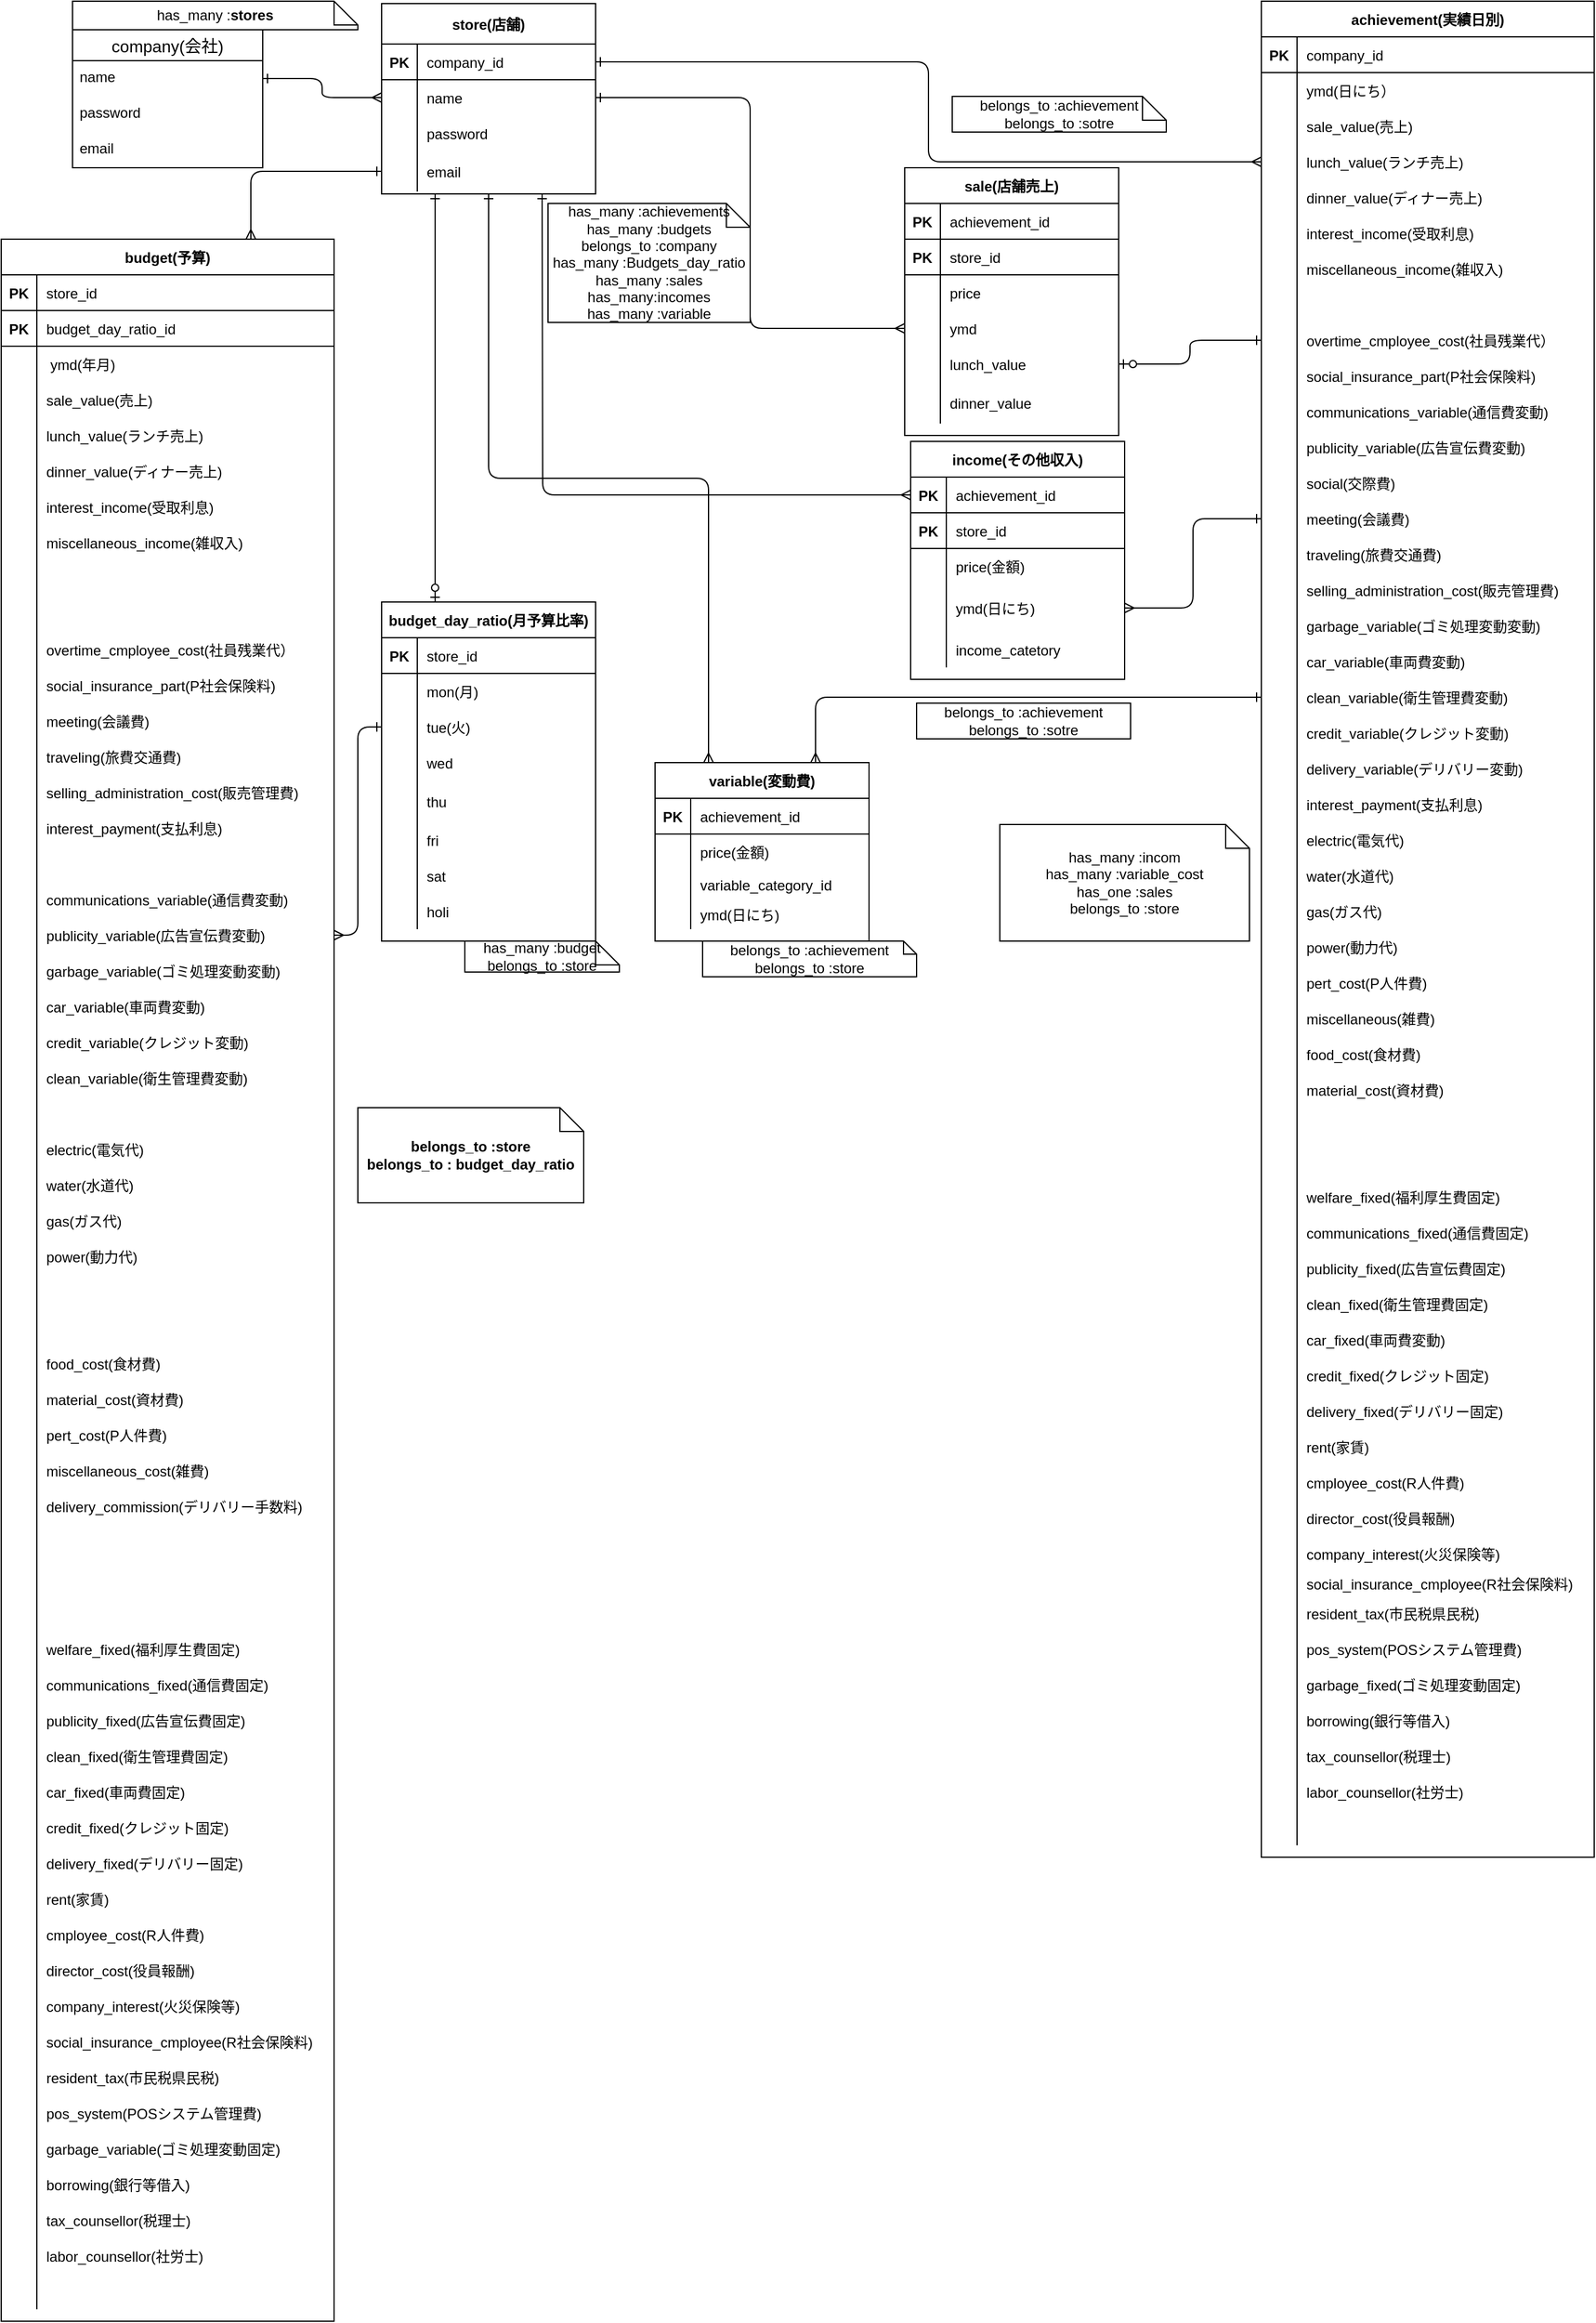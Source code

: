 <mxfile>
    <diagram id="l_d14unaQuM9DvvHqGzT" name="ページ1">
        <mxGraphModel dx="1623" dy="723" grid="1" gridSize="10" guides="1" tooltips="1" connect="1" arrows="1" fold="1" page="1" pageScale="1" pageWidth="1169" pageHeight="827" math="0" shadow="0">
            <root>
                <mxCell id="0"/>
                <mxCell id="1" parent="0"/>
                <mxCell id="40" value="company(会社)" style="swimlane;fontStyle=0;childLayout=stackLayout;horizontal=1;startSize=26;horizontalStack=0;resizeParent=1;resizeParentMax=0;resizeLast=0;collapsible=1;marginBottom=0;align=center;fontSize=14;" parent="1" vertex="1">
                    <mxGeometry y="24" width="160" height="116" as="geometry"/>
                </mxCell>
                <mxCell id="41" value="name" style="text;strokeColor=none;fillColor=none;spacingLeft=4;spacingRight=4;overflow=hidden;rotatable=0;points=[[0,0.5],[1,0.5]];portConstraint=eastwest;fontSize=12;" parent="40" vertex="1">
                    <mxGeometry y="26" width="160" height="30" as="geometry"/>
                </mxCell>
                <mxCell id="42" value="password" style="text;strokeColor=none;fillColor=none;spacingLeft=4;spacingRight=4;overflow=hidden;rotatable=0;points=[[0,0.5],[1,0.5]];portConstraint=eastwest;fontSize=12;" parent="40" vertex="1">
                    <mxGeometry y="56" width="160" height="30" as="geometry"/>
                </mxCell>
                <mxCell id="43" value="email" style="text;strokeColor=none;fillColor=none;spacingLeft=4;spacingRight=4;overflow=hidden;rotatable=0;points=[[0,0.5],[1,0.5]];portConstraint=eastwest;fontSize=12;" parent="40" vertex="1">
                    <mxGeometry y="86" width="160" height="30" as="geometry"/>
                </mxCell>
                <mxCell id="114" style="edgeStyle=orthogonalEdgeStyle;rounded=1;orthogonalLoop=1;jettySize=auto;html=1;endArrow=ERmany;endFill=0;startArrow=ERone;startFill=0;entryX=0;entryY=0.5;entryDx=0;entryDy=0;exitX=1;exitY=0.5;exitDx=0;exitDy=0;" parent="1" source="533" target="1112" edge="1">
                    <mxGeometry relative="1" as="geometry">
                        <mxPoint x="670" y="140" as="targetPoint"/>
                        <mxPoint x="480" y="143" as="sourcePoint"/>
                    </mxGeometry>
                </mxCell>
                <mxCell id="410" value="has_many :&lt;b&gt;stores&lt;/b&gt;" style="shape=note;size=20;whiteSpace=wrap;html=1;rounded=0;sketch=0;" parent="1" vertex="1">
                    <mxGeometry width="240" height="24" as="geometry"/>
                </mxCell>
                <mxCell id="411" value="has_many :incom&lt;br&gt;has_many :variable_cost&lt;br&gt;has_one :sales&lt;br&gt;belongs_to :store" style="shape=note;size=20;whiteSpace=wrap;html=1;rounded=0;sketch=0;" parent="1" vertex="1">
                    <mxGeometry x="780" y="692" width="210" height="98" as="geometry"/>
                </mxCell>
                <mxCell id="415" value="belongs_to :achievement&lt;br&gt;belongs_to :sotre" style="shape=note;size=20;whiteSpace=wrap;html=1;rounded=0;sketch=0;" parent="1" vertex="1">
                    <mxGeometry x="740" y="80" width="180" height="30" as="geometry"/>
                </mxCell>
                <mxCell id="421" style="edgeStyle=orthogonalEdgeStyle;curved=0;rounded=1;sketch=0;orthogonalLoop=1;jettySize=auto;html=1;exitX=0.5;exitY=1;exitDx=0;exitDy=0;exitPerimeter=0;startArrow=ERone;startFill=0;endArrow=ERzeroToOne;endFill=1;" parent="1" edge="1">
                    <mxGeometry relative="1" as="geometry">
                        <mxPoint x="180" y="530" as="sourcePoint"/>
                        <mxPoint x="180" y="530" as="targetPoint"/>
                    </mxGeometry>
                </mxCell>
                <mxCell id="459" value="belongs_to :achievement&lt;br&gt;belongs_to :sotre" style="shape=note;size=0;whiteSpace=wrap;html=1;rounded=0;sketch=0;" parent="1" vertex="1">
                    <mxGeometry x="710" y="590" width="180" height="30" as="geometry"/>
                </mxCell>
                <mxCell id="955" style="edgeStyle=orthogonalEdgeStyle;html=1;entryX=0.75;entryY=0;entryDx=0;entryDy=0;startArrow=ERone;startFill=0;endArrow=ERmany;endFill=0;exitX=0;exitY=0.5;exitDx=0;exitDy=0;rounded=1;" parent="1" source="1157" target="938" edge="1">
                    <mxGeometry relative="1" as="geometry">
                        <mxPoint x="665" y="580" as="sourcePoint"/>
                    </mxGeometry>
                </mxCell>
                <mxCell id="532" value="store(店舗)" style="shape=table;startSize=34;container=1;collapsible=1;childLayout=tableLayout;fixedRows=1;rowLines=0;fontStyle=1;align=center;resizeLast=1;" parent="1" vertex="1">
                    <mxGeometry x="260" y="2" width="180" height="160" as="geometry"/>
                </mxCell>
                <mxCell id="533" value="" style="shape=partialRectangle;collapsible=0;dropTarget=0;pointerEvents=0;fillColor=none;top=0;left=0;bottom=1;right=0;points=[[0,0.5],[1,0.5]];portConstraint=eastwest;" parent="532" vertex="1">
                    <mxGeometry y="34" width="180" height="30" as="geometry"/>
                </mxCell>
                <mxCell id="534" value="PK" style="shape=partialRectangle;connectable=0;fillColor=none;top=0;left=0;bottom=0;right=0;fontStyle=1;overflow=hidden;" parent="533" vertex="1">
                    <mxGeometry width="30" height="30" as="geometry"/>
                </mxCell>
                <mxCell id="535" value="company_id" style="shape=partialRectangle;connectable=0;fillColor=none;top=0;left=0;bottom=0;right=0;align=left;spacingLeft=6;fontStyle=0;overflow=hidden;" parent="533" vertex="1">
                    <mxGeometry x="30" width="150" height="30" as="geometry"/>
                </mxCell>
                <mxCell id="536" value="" style="shape=partialRectangle;collapsible=0;dropTarget=0;pointerEvents=0;fillColor=none;top=0;left=0;bottom=0;right=0;points=[[0,0.5],[1,0.5]];portConstraint=eastwest;" parent="532" vertex="1">
                    <mxGeometry y="64" width="180" height="30" as="geometry"/>
                </mxCell>
                <mxCell id="537" value="" style="shape=partialRectangle;connectable=0;fillColor=none;top=0;left=0;bottom=0;right=0;editable=1;overflow=hidden;" parent="536" vertex="1">
                    <mxGeometry width="30" height="30" as="geometry"/>
                </mxCell>
                <mxCell id="538" value="name" style="shape=partialRectangle;connectable=0;fillColor=none;top=0;left=0;bottom=0;right=0;align=left;spacingLeft=6;overflow=hidden;" parent="536" vertex="1">
                    <mxGeometry x="30" width="150" height="30" as="geometry"/>
                </mxCell>
                <mxCell id="539" value="" style="shape=partialRectangle;collapsible=0;dropTarget=0;pointerEvents=0;fillColor=none;top=0;left=0;bottom=0;right=0;points=[[0,0.5],[1,0.5]];portConstraint=eastwest;" parent="532" vertex="1">
                    <mxGeometry y="94" width="180" height="30" as="geometry"/>
                </mxCell>
                <mxCell id="540" value="" style="shape=partialRectangle;connectable=0;fillColor=none;top=0;left=0;bottom=0;right=0;editable=1;overflow=hidden;" parent="539" vertex="1">
                    <mxGeometry width="30" height="30" as="geometry"/>
                </mxCell>
                <mxCell id="541" value="password" style="shape=partialRectangle;connectable=0;fillColor=none;top=0;left=0;bottom=0;right=0;align=left;spacingLeft=6;overflow=hidden;" parent="539" vertex="1">
                    <mxGeometry x="30" width="150" height="30" as="geometry"/>
                </mxCell>
                <mxCell id="542" value="" style="shape=partialRectangle;collapsible=0;dropTarget=0;pointerEvents=0;fillColor=none;top=0;left=0;bottom=0;right=0;points=[[0,0.5],[1,0.5]];portConstraint=eastwest;" parent="532" vertex="1">
                    <mxGeometry y="124" width="180" height="34" as="geometry"/>
                </mxCell>
                <mxCell id="543" value="" style="shape=partialRectangle;connectable=0;fillColor=none;top=0;left=0;bottom=0;right=0;editable=1;overflow=hidden;" parent="542" vertex="1">
                    <mxGeometry width="30" height="34" as="geometry"/>
                </mxCell>
                <mxCell id="544" value="email" style="shape=partialRectangle;connectable=0;fillColor=none;top=0;left=0;bottom=0;right=0;align=left;spacingLeft=6;overflow=hidden;" parent="542" vertex="1">
                    <mxGeometry x="30" width="150" height="34" as="geometry"/>
                </mxCell>
                <mxCell id="545" style="edgeStyle=orthogonalEdgeStyle;rounded=1;orthogonalLoop=1;jettySize=auto;html=1;exitX=1;exitY=0.5;exitDx=0;exitDy=0;entryX=0;entryY=0.5;entryDx=0;entryDy=0;startArrow=ERone;startFill=0;endArrow=ERmany;endFill=0;" parent="1" source="41" target="536" edge="1">
                    <mxGeometry relative="1" as="geometry"/>
                </mxCell>
                <mxCell id="559" value="has_many :achievements&lt;br&gt;has_many :budgets&lt;br&gt;belongs_to :company&lt;br&gt;has_many :Budgets_day_ratio&lt;br&gt;has_many :sales&lt;br&gt;has_many:incomes&lt;br&gt;has_many :variable" style="shape=note;size=20;whiteSpace=wrap;html=1;" parent="1" vertex="1">
                    <mxGeometry x="400" y="170" width="170" height="100" as="geometry"/>
                </mxCell>
                <mxCell id="563" value="&lt;span style=&quot;font-weight: 700&quot;&gt;belongs_to :store&lt;br&gt;belongs_to :&lt;/span&gt;&lt;span style=&quot;font-weight: 700&quot;&gt;&amp;nbsp;budget_day_ratio&lt;/span&gt;&lt;span style=&quot;font-weight: 700&quot;&gt;&lt;br&gt;&lt;/span&gt;" style="shape=note;size=20;whiteSpace=wrap;html=1;" parent="1" vertex="1">
                    <mxGeometry x="240" y="930" width="190" height="80" as="geometry"/>
                </mxCell>
                <mxCell id="1277" style="edgeStyle=orthogonalEdgeStyle;html=1;exitX=0.75;exitY=0;exitDx=0;exitDy=0;entryX=0;entryY=0.5;entryDx=0;entryDy=0;endArrow=ERone;endFill=0;startArrow=ERmany;startFill=0;" parent="1" source="582" target="542" edge="1">
                    <mxGeometry relative="1" as="geometry"/>
                </mxCell>
                <mxCell id="582" value="budget(予算)" style="shape=table;startSize=30;container=1;collapsible=1;childLayout=tableLayout;fixedRows=1;rowLines=0;fontStyle=1;align=center;resizeLast=1;" parent="1" vertex="1">
                    <mxGeometry x="-60" y="200" width="280" height="1750" as="geometry"/>
                </mxCell>
                <mxCell id="592" value="" style="shape=partialRectangle;collapsible=0;dropTarget=0;pointerEvents=0;fillColor=none;top=0;left=0;bottom=1;right=0;points=[[0,0.5],[1,0.5]];portConstraint=eastwest;" parent="582" vertex="1">
                    <mxGeometry y="30" width="280" height="30" as="geometry"/>
                </mxCell>
                <mxCell id="593" value="PK" style="shape=partialRectangle;connectable=0;fillColor=none;top=0;left=0;bottom=0;right=0;fontStyle=1;overflow=hidden;" parent="592" vertex="1">
                    <mxGeometry width="30" height="30" as="geometry"/>
                </mxCell>
                <mxCell id="594" value="store_id" style="shape=partialRectangle;connectable=0;fillColor=none;top=0;left=0;bottom=0;right=0;align=left;spacingLeft=6;fontStyle=0;overflow=hidden;" parent="592" vertex="1">
                    <mxGeometry x="30" width="250" height="30" as="geometry"/>
                </mxCell>
                <mxCell id="719" value="" style="shape=partialRectangle;collapsible=0;dropTarget=0;pointerEvents=0;fillColor=none;top=0;left=0;bottom=1;right=0;points=[[0,0.5],[1,0.5]];portConstraint=eastwest;" parent="582" vertex="1">
                    <mxGeometry y="60" width="280" height="30" as="geometry"/>
                </mxCell>
                <mxCell id="720" value="PK" style="shape=partialRectangle;connectable=0;fillColor=none;top=0;left=0;bottom=0;right=0;fontStyle=1;overflow=hidden;" parent="719" vertex="1">
                    <mxGeometry width="30" height="30" as="geometry"/>
                </mxCell>
                <mxCell id="721" value="budget_day_ratio_id" style="shape=partialRectangle;connectable=0;fillColor=none;top=0;left=0;bottom=0;right=0;align=left;spacingLeft=6;fontStyle=0;overflow=hidden;" parent="719" vertex="1">
                    <mxGeometry x="30" width="250" height="30" as="geometry"/>
                </mxCell>
                <mxCell id="601" value="" style="shape=partialRectangle;collapsible=0;dropTarget=0;pointerEvents=0;fillColor=none;top=0;left=0;bottom=0;right=0;points=[[0,0.5],[1,0.5]];portConstraint=eastwest;" parent="582" vertex="1">
                    <mxGeometry y="90" width="280" height="30" as="geometry"/>
                </mxCell>
                <mxCell id="602" value="" style="shape=partialRectangle;connectable=0;fillColor=none;top=0;left=0;bottom=0;right=0;editable=1;overflow=hidden;" parent="601" vertex="1">
                    <mxGeometry width="30" height="30" as="geometry"/>
                </mxCell>
                <mxCell id="603" value=" ymd(年月)" style="shape=partialRectangle;connectable=0;fillColor=none;top=0;left=0;bottom=0;right=0;align=left;spacingLeft=6;overflow=hidden;" parent="601" vertex="1">
                    <mxGeometry x="30" width="250" height="30" as="geometry"/>
                </mxCell>
                <mxCell id="1023" value="" style="shape=partialRectangle;collapsible=0;dropTarget=0;pointerEvents=0;fillColor=none;top=0;left=0;bottom=0;right=0;points=[[0,0.5],[1,0.5]];portConstraint=eastwest;" parent="582" vertex="1">
                    <mxGeometry y="120" width="280" height="30" as="geometry"/>
                </mxCell>
                <mxCell id="1024" value="" style="shape=partialRectangle;connectable=0;fillColor=none;top=0;left=0;bottom=0;right=0;editable=1;overflow=hidden;" parent="1023" vertex="1">
                    <mxGeometry width="30" height="30" as="geometry"/>
                </mxCell>
                <mxCell id="1025" value="sale_value(売上)" style="shape=partialRectangle;connectable=0;fillColor=none;top=0;left=0;bottom=0;right=0;align=left;spacingLeft=6;overflow=hidden;" parent="1023" vertex="1">
                    <mxGeometry x="30" width="250" height="30" as="geometry"/>
                </mxCell>
                <mxCell id="1020" value="" style="shape=partialRectangle;collapsible=0;dropTarget=0;pointerEvents=0;fillColor=none;top=0;left=0;bottom=0;right=0;points=[[0,0.5],[1,0.5]];portConstraint=eastwest;" parent="582" vertex="1">
                    <mxGeometry y="150" width="280" height="30" as="geometry"/>
                </mxCell>
                <mxCell id="1021" value="" style="shape=partialRectangle;connectable=0;fillColor=none;top=0;left=0;bottom=0;right=0;editable=1;overflow=hidden;" parent="1020" vertex="1">
                    <mxGeometry width="30" height="30" as="geometry"/>
                </mxCell>
                <mxCell id="1022" value="lunch_value(ランチ売上)" style="shape=partialRectangle;connectable=0;fillColor=none;top=0;left=0;bottom=0;right=0;align=left;spacingLeft=6;overflow=hidden;" parent="1020" vertex="1">
                    <mxGeometry x="30" width="250" height="30" as="geometry"/>
                </mxCell>
                <mxCell id="980" value="" style="shape=partialRectangle;collapsible=0;dropTarget=0;pointerEvents=0;fillColor=none;top=0;left=0;bottom=0;right=0;points=[[0,0.5],[1,0.5]];portConstraint=eastwest;" parent="582" vertex="1">
                    <mxGeometry y="180" width="280" height="30" as="geometry"/>
                </mxCell>
                <mxCell id="981" value="" style="shape=partialRectangle;connectable=0;fillColor=none;top=0;left=0;bottom=0;right=0;editable=1;overflow=hidden;" parent="980" vertex="1">
                    <mxGeometry width="30" height="30" as="geometry"/>
                </mxCell>
                <mxCell id="982" value="dinner_value(ディナー売上)" style="shape=partialRectangle;connectable=0;fillColor=none;top=0;left=0;bottom=0;right=0;align=left;spacingLeft=6;overflow=hidden;" parent="980" vertex="1">
                    <mxGeometry x="30" width="250" height="30" as="geometry"/>
                </mxCell>
                <mxCell id="977" value="" style="shape=partialRectangle;collapsible=0;dropTarget=0;pointerEvents=0;fillColor=none;top=0;left=0;bottom=0;right=0;points=[[0,0.5],[1,0.5]];portConstraint=eastwest;" parent="582" vertex="1">
                    <mxGeometry y="210" width="280" height="30" as="geometry"/>
                </mxCell>
                <mxCell id="978" value="" style="shape=partialRectangle;connectable=0;fillColor=none;top=0;left=0;bottom=0;right=0;editable=1;overflow=hidden;" parent="977" vertex="1">
                    <mxGeometry width="30" height="30" as="geometry"/>
                </mxCell>
                <mxCell id="979" value="interest_income(受取利息)" style="shape=partialRectangle;connectable=0;fillColor=none;top=0;left=0;bottom=0;right=0;align=left;spacingLeft=6;overflow=hidden;" parent="977" vertex="1">
                    <mxGeometry x="30" width="250" height="30" as="geometry"/>
                </mxCell>
                <mxCell id="1026" value="" style="shape=partialRectangle;collapsible=0;dropTarget=0;pointerEvents=0;fillColor=none;top=0;left=0;bottom=0;right=0;points=[[0,0.5],[1,0.5]];portConstraint=eastwest;" parent="582" vertex="1">
                    <mxGeometry y="240" width="280" height="30" as="geometry"/>
                </mxCell>
                <mxCell id="1027" value="" style="shape=partialRectangle;connectable=0;fillColor=none;top=0;left=0;bottom=0;right=0;editable=1;overflow=hidden;" parent="1026" vertex="1">
                    <mxGeometry width="30" height="30" as="geometry"/>
                </mxCell>
                <mxCell id="1028" value="miscellaneous_income(雑収入)" style="shape=partialRectangle;connectable=0;fillColor=none;top=0;left=0;bottom=0;right=0;align=left;spacingLeft=6;overflow=hidden;" parent="1026" vertex="1">
                    <mxGeometry x="30" width="250" height="30" as="geometry"/>
                </mxCell>
                <mxCell id="1339" value="" style="shape=partialRectangle;collapsible=0;dropTarget=0;pointerEvents=0;fillColor=none;top=0;left=0;bottom=0;right=0;points=[[0,0.5],[1,0.5]];portConstraint=eastwest;" parent="582" vertex="1">
                    <mxGeometry y="270" width="280" height="30" as="geometry"/>
                </mxCell>
                <mxCell id="1340" value="" style="shape=partialRectangle;connectable=0;fillColor=none;top=0;left=0;bottom=0;right=0;editable=1;overflow=hidden;" parent="1339" vertex="1">
                    <mxGeometry width="30" height="30" as="geometry"/>
                </mxCell>
                <mxCell id="1341" value="" style="shape=partialRectangle;connectable=0;fillColor=none;top=0;left=0;bottom=0;right=0;align=left;spacingLeft=6;overflow=hidden;" parent="1339" vertex="1">
                    <mxGeometry x="30" width="250" height="30" as="geometry"/>
                </mxCell>
                <mxCell id="974" value="" style="shape=partialRectangle;collapsible=0;dropTarget=0;pointerEvents=0;fillColor=none;top=0;left=0;bottom=0;right=0;points=[[0,0.5],[1,0.5]];portConstraint=eastwest;" parent="582" vertex="1">
                    <mxGeometry y="300" width="280" height="30" as="geometry"/>
                </mxCell>
                <mxCell id="975" value="" style="shape=partialRectangle;connectable=0;fillColor=none;top=0;left=0;bottom=0;right=0;editable=1;overflow=hidden;" parent="974" vertex="1">
                    <mxGeometry width="30" height="30" as="geometry"/>
                </mxCell>
                <mxCell id="976" value="" style="shape=partialRectangle;connectable=0;fillColor=none;top=0;left=0;bottom=0;right=0;align=left;spacingLeft=6;overflow=hidden;" parent="974" vertex="1">
                    <mxGeometry x="30" width="250" height="30" as="geometry"/>
                </mxCell>
                <mxCell id="971" value="" style="shape=partialRectangle;collapsible=0;dropTarget=0;pointerEvents=0;fillColor=none;top=0;left=0;bottom=0;right=0;points=[[0,0.5],[1,0.5]];portConstraint=eastwest;" parent="582" vertex="1">
                    <mxGeometry y="330" width="280" height="30" as="geometry"/>
                </mxCell>
                <mxCell id="972" value="" style="shape=partialRectangle;connectable=0;fillColor=none;top=0;left=0;bottom=0;right=0;editable=1;overflow=hidden;" parent="971" vertex="1">
                    <mxGeometry width="30" height="30" as="geometry"/>
                </mxCell>
                <mxCell id="973" value="overtime_cmployee_cost(社員残業代）" style="shape=partialRectangle;connectable=0;fillColor=none;top=0;left=0;bottom=0;right=0;align=left;spacingLeft=6;overflow=hidden;" parent="971" vertex="1">
                    <mxGeometry x="30" width="250" height="30" as="geometry"/>
                </mxCell>
                <mxCell id="1317" value="" style="shape=partialRectangle;collapsible=0;dropTarget=0;pointerEvents=0;fillColor=none;top=0;left=0;bottom=0;right=0;points=[[0,0.5],[1,0.5]];portConstraint=eastwest;" parent="582" vertex="1">
                    <mxGeometry y="360" width="280" height="30" as="geometry"/>
                </mxCell>
                <mxCell id="1318" value="" style="shape=partialRectangle;connectable=0;fillColor=none;top=0;left=0;bottom=0;right=0;editable=1;overflow=hidden;" parent="1317" vertex="1">
                    <mxGeometry width="30" height="30" as="geometry"/>
                </mxCell>
                <mxCell id="1319" value="social_insurance_part(P社会保険料)" style="shape=partialRectangle;connectable=0;fillColor=none;top=0;left=0;bottom=0;right=0;align=left;spacingLeft=6;overflow=hidden;" parent="1317" vertex="1">
                    <mxGeometry x="30" width="250" height="30" as="geometry"/>
                </mxCell>
                <mxCell id="1314" value="" style="shape=partialRectangle;collapsible=0;dropTarget=0;pointerEvents=0;fillColor=none;top=0;left=0;bottom=0;right=0;points=[[0,0.5],[1,0.5]];portConstraint=eastwest;" parent="582" vertex="1">
                    <mxGeometry y="390" width="280" height="30" as="geometry"/>
                </mxCell>
                <mxCell id="1315" value="" style="shape=partialRectangle;connectable=0;fillColor=none;top=0;left=0;bottom=0;right=0;editable=1;overflow=hidden;" parent="1314" vertex="1">
                    <mxGeometry width="30" height="30" as="geometry"/>
                </mxCell>
                <mxCell id="1316" value="meeting(会議費)" style="shape=partialRectangle;connectable=0;fillColor=none;top=0;left=0;bottom=0;right=0;align=left;spacingLeft=6;overflow=hidden;" parent="1314" vertex="1">
                    <mxGeometry x="30" width="250" height="30" as="geometry"/>
                </mxCell>
                <mxCell id="1311" value="" style="shape=partialRectangle;collapsible=0;dropTarget=0;pointerEvents=0;fillColor=none;top=0;left=0;bottom=0;right=0;points=[[0,0.5],[1,0.5]];portConstraint=eastwest;" parent="582" vertex="1">
                    <mxGeometry y="420" width="280" height="30" as="geometry"/>
                </mxCell>
                <mxCell id="1312" value="" style="shape=partialRectangle;connectable=0;fillColor=none;top=0;left=0;bottom=0;right=0;editable=1;overflow=hidden;" parent="1311" vertex="1">
                    <mxGeometry width="30" height="30" as="geometry"/>
                </mxCell>
                <mxCell id="1313" value="traveling(旅費交通費)" style="shape=partialRectangle;connectable=0;fillColor=none;top=0;left=0;bottom=0;right=0;align=left;spacingLeft=6;overflow=hidden;" parent="1311" vertex="1">
                    <mxGeometry x="30" width="250" height="30" as="geometry"/>
                </mxCell>
                <mxCell id="1324" value="" style="shape=partialRectangle;collapsible=0;dropTarget=0;pointerEvents=0;fillColor=none;top=0;left=0;bottom=0;right=0;points=[[0,0.5],[1,0.5]];portConstraint=eastwest;" parent="582" vertex="1">
                    <mxGeometry y="450" width="280" height="30" as="geometry"/>
                </mxCell>
                <mxCell id="1325" value="" style="shape=partialRectangle;connectable=0;fillColor=none;top=0;left=0;bottom=0;right=0;editable=1;overflow=hidden;" parent="1324" vertex="1">
                    <mxGeometry width="30" height="30" as="geometry"/>
                </mxCell>
                <mxCell id="1326" value="selling_administration_cost(販売管理費)" style="shape=partialRectangle;connectable=0;fillColor=none;top=0;left=0;bottom=0;right=0;align=left;spacingLeft=6;overflow=hidden;" parent="1324" vertex="1">
                    <mxGeometry x="30" width="250" height="30" as="geometry"/>
                </mxCell>
                <mxCell id="1330" value="" style="shape=partialRectangle;collapsible=0;dropTarget=0;pointerEvents=0;fillColor=none;top=0;left=0;bottom=0;right=0;points=[[0,0.5],[1,0.5]];portConstraint=eastwest;" parent="582" vertex="1">
                    <mxGeometry y="480" width="280" height="30" as="geometry"/>
                </mxCell>
                <mxCell id="1331" value="" style="shape=partialRectangle;connectable=0;fillColor=none;top=0;left=0;bottom=0;right=0;editable=1;overflow=hidden;" parent="1330" vertex="1">
                    <mxGeometry width="30" height="30" as="geometry"/>
                </mxCell>
                <mxCell id="1332" value="interest_payment(支払利息)" style="shape=partialRectangle;connectable=0;fillColor=none;top=0;left=0;bottom=0;right=0;align=left;spacingLeft=6;overflow=hidden;" parent="1330" vertex="1">
                    <mxGeometry x="30" width="250" height="30" as="geometry"/>
                </mxCell>
                <mxCell id="968" value="" style="shape=partialRectangle;collapsible=0;dropTarget=0;pointerEvents=0;fillColor=none;top=0;left=0;bottom=0;right=0;points=[[0,0.5],[1,0.5]];portConstraint=eastwest;" parent="582" vertex="1">
                    <mxGeometry y="510" width="280" height="30" as="geometry"/>
                </mxCell>
                <mxCell id="969" value="" style="shape=partialRectangle;connectable=0;fillColor=none;top=0;left=0;bottom=0;right=0;editable=1;overflow=hidden;" parent="968" vertex="1">
                    <mxGeometry width="30" height="30" as="geometry"/>
                </mxCell>
                <mxCell id="970" value="" style="shape=partialRectangle;connectable=0;fillColor=none;top=0;left=0;bottom=0;right=0;align=left;spacingLeft=6;overflow=hidden;" parent="968" vertex="1">
                    <mxGeometry x="30" width="250" height="30" as="geometry"/>
                </mxCell>
                <mxCell id="965" value="" style="shape=partialRectangle;collapsible=0;dropTarget=0;pointerEvents=0;fillColor=none;top=0;left=0;bottom=0;right=0;points=[[0,0.5],[1,0.5]];portConstraint=eastwest;" parent="582" vertex="1">
                    <mxGeometry y="540" width="280" height="30" as="geometry"/>
                </mxCell>
                <mxCell id="966" value="" style="shape=partialRectangle;connectable=0;fillColor=none;top=0;left=0;bottom=0;right=0;editable=1;overflow=hidden;" parent="965" vertex="1">
                    <mxGeometry width="30" height="30" as="geometry"/>
                </mxCell>
                <mxCell id="967" value="communications_variable(通信費変動)" style="shape=partialRectangle;connectable=0;fillColor=none;top=0;left=0;bottom=0;right=0;align=left;spacingLeft=6;overflow=hidden;" parent="965" vertex="1">
                    <mxGeometry x="30" width="250" height="30" as="geometry"/>
                </mxCell>
                <mxCell id="983" value="" style="shape=partialRectangle;collapsible=0;dropTarget=0;pointerEvents=0;fillColor=none;top=0;left=0;bottom=0;right=0;points=[[0,0.5],[1,0.5]];portConstraint=eastwest;" parent="582" vertex="1">
                    <mxGeometry y="570" width="280" height="30" as="geometry"/>
                </mxCell>
                <mxCell id="984" value="" style="shape=partialRectangle;connectable=0;fillColor=none;top=0;left=0;bottom=0;right=0;editable=1;overflow=hidden;" parent="983" vertex="1">
                    <mxGeometry width="30" height="30" as="geometry"/>
                </mxCell>
                <mxCell id="985" value="publicity_variable(広告宣伝費変動)" style="shape=partialRectangle;connectable=0;fillColor=none;top=0;left=0;bottom=0;right=0;align=left;spacingLeft=6;overflow=hidden;" parent="983" vertex="1">
                    <mxGeometry x="30" width="250" height="30" as="geometry"/>
                </mxCell>
                <mxCell id="995" value="" style="shape=partialRectangle;collapsible=0;dropTarget=0;pointerEvents=0;fillColor=none;top=0;left=0;bottom=0;right=0;points=[[0,0.5],[1,0.5]];portConstraint=eastwest;" parent="582" vertex="1">
                    <mxGeometry y="600" width="280" height="30" as="geometry"/>
                </mxCell>
                <mxCell id="996" value="" style="shape=partialRectangle;connectable=0;fillColor=none;top=0;left=0;bottom=0;right=0;editable=1;overflow=hidden;" parent="995" vertex="1">
                    <mxGeometry width="30" height="30" as="geometry"/>
                </mxCell>
                <mxCell id="997" value="garbage_variable(ゴミ処理変動変動)" style="shape=partialRectangle;connectable=0;fillColor=none;top=0;left=0;bottom=0;right=0;align=left;spacingLeft=6;overflow=hidden;" parent="995" vertex="1">
                    <mxGeometry x="30" width="250" height="30" as="geometry"/>
                </mxCell>
                <mxCell id="998" value="" style="shape=partialRectangle;collapsible=0;dropTarget=0;pointerEvents=0;fillColor=none;top=0;left=0;bottom=0;right=0;points=[[0,0.5],[1,0.5]];portConstraint=eastwest;" parent="582" vertex="1">
                    <mxGeometry y="630" width="280" height="30" as="geometry"/>
                </mxCell>
                <mxCell id="999" value="" style="shape=partialRectangle;connectable=0;fillColor=none;top=0;left=0;bottom=0;right=0;editable=1;overflow=hidden;" parent="998" vertex="1">
                    <mxGeometry width="30" height="30" as="geometry"/>
                </mxCell>
                <mxCell id="1000" value="car_variable(車両費変動)" style="shape=partialRectangle;connectable=0;fillColor=none;top=0;left=0;bottom=0;right=0;align=left;spacingLeft=6;overflow=hidden;" parent="998" vertex="1">
                    <mxGeometry x="30" width="250" height="30" as="geometry"/>
                </mxCell>
                <mxCell id="1090" value="" style="shape=partialRectangle;collapsible=0;dropTarget=0;pointerEvents=0;fillColor=none;top=0;left=0;bottom=0;right=0;points=[[0,0.5],[1,0.5]];portConstraint=eastwest;" parent="582" vertex="1">
                    <mxGeometry y="660" width="280" height="30" as="geometry"/>
                </mxCell>
                <mxCell id="1091" value="" style="shape=partialRectangle;connectable=0;fillColor=none;top=0;left=0;bottom=0;right=0;editable=1;overflow=hidden;" parent="1090" vertex="1">
                    <mxGeometry width="30" height="30" as="geometry"/>
                </mxCell>
                <mxCell id="1092" value="credit_variable(クレジット変動)" style="shape=partialRectangle;connectable=0;fillColor=none;top=0;left=0;bottom=0;right=0;align=left;spacingLeft=6;overflow=hidden;" parent="1090" vertex="1">
                    <mxGeometry x="30" width="250" height="30" as="geometry"/>
                </mxCell>
                <mxCell id="1336" value="" style="shape=partialRectangle;collapsible=0;dropTarget=0;pointerEvents=0;fillColor=none;top=0;left=0;bottom=0;right=0;points=[[0,0.5],[1,0.5]];portConstraint=eastwest;" parent="582" vertex="1">
                    <mxGeometry y="690" width="280" height="30" as="geometry"/>
                </mxCell>
                <mxCell id="1337" value="" style="shape=partialRectangle;connectable=0;fillColor=none;top=0;left=0;bottom=0;right=0;editable=1;overflow=hidden;" parent="1336" vertex="1">
                    <mxGeometry width="30" height="30" as="geometry"/>
                </mxCell>
                <mxCell id="1338" value="clean_variable(衛生管理費変動)" style="shape=partialRectangle;connectable=0;fillColor=none;top=0;left=0;bottom=0;right=0;align=left;spacingLeft=6;overflow=hidden;" parent="1336" vertex="1">
                    <mxGeometry x="30" width="250" height="30" as="geometry"/>
                </mxCell>
                <mxCell id="1302" value="" style="shape=partialRectangle;collapsible=0;dropTarget=0;pointerEvents=0;fillColor=none;top=0;left=0;bottom=0;right=0;points=[[0,0.5],[1,0.5]];portConstraint=eastwest;" parent="582" vertex="1">
                    <mxGeometry y="720" width="280" height="30" as="geometry"/>
                </mxCell>
                <mxCell id="1303" value="" style="shape=partialRectangle;connectable=0;fillColor=none;top=0;left=0;bottom=0;right=0;editable=1;overflow=hidden;" parent="1302" vertex="1">
                    <mxGeometry width="30" height="30" as="geometry"/>
                </mxCell>
                <mxCell id="1304" value="" style="shape=partialRectangle;connectable=0;fillColor=none;top=0;left=0;bottom=0;right=0;align=left;spacingLeft=6;overflow=hidden;" parent="1302" vertex="1">
                    <mxGeometry x="30" width="250" height="30" as="geometry"/>
                </mxCell>
                <mxCell id="1011" value="" style="shape=partialRectangle;collapsible=0;dropTarget=0;pointerEvents=0;fillColor=none;top=0;left=0;bottom=0;right=0;points=[[0,0.5],[1,0.5]];portConstraint=eastwest;" parent="582" vertex="1">
                    <mxGeometry y="750" width="280" height="30" as="geometry"/>
                </mxCell>
                <mxCell id="1012" value="" style="shape=partialRectangle;connectable=0;fillColor=none;top=0;left=0;bottom=0;right=0;editable=1;overflow=hidden;" parent="1011" vertex="1">
                    <mxGeometry width="30" height="30" as="geometry"/>
                </mxCell>
                <mxCell id="1013" value="electric(電気代)" style="shape=partialRectangle;connectable=0;fillColor=none;top=0;left=0;bottom=0;right=0;align=left;spacingLeft=6;overflow=hidden;" parent="1011" vertex="1">
                    <mxGeometry x="30" width="250" height="30" as="geometry"/>
                </mxCell>
                <mxCell id="1008" value="" style="shape=partialRectangle;collapsible=0;dropTarget=0;pointerEvents=0;fillColor=none;top=0;left=0;bottom=0;right=0;points=[[0,0.5],[1,0.5]];portConstraint=eastwest;" parent="582" vertex="1">
                    <mxGeometry y="780" width="280" height="30" as="geometry"/>
                </mxCell>
                <mxCell id="1009" value="" style="shape=partialRectangle;connectable=0;fillColor=none;top=0;left=0;bottom=0;right=0;editable=1;overflow=hidden;" parent="1008" vertex="1">
                    <mxGeometry width="30" height="30" as="geometry"/>
                </mxCell>
                <mxCell id="1010" value="water(水道代)" style="shape=partialRectangle;connectable=0;fillColor=none;top=0;left=0;bottom=0;right=0;align=left;spacingLeft=6;overflow=hidden;" parent="1008" vertex="1">
                    <mxGeometry x="30" width="250" height="30" as="geometry"/>
                </mxCell>
                <mxCell id="607" value="" style="shape=partialRectangle;collapsible=0;dropTarget=0;pointerEvents=0;fillColor=none;top=0;left=0;bottom=0;right=0;points=[[0,0.5],[1,0.5]];portConstraint=eastwest;" parent="582" vertex="1">
                    <mxGeometry y="810" width="280" height="30" as="geometry"/>
                </mxCell>
                <mxCell id="608" value="" style="shape=partialRectangle;connectable=0;fillColor=none;top=0;left=0;bottom=0;right=0;editable=1;overflow=hidden;" parent="607" vertex="1">
                    <mxGeometry width="30" height="30" as="geometry"/>
                </mxCell>
                <mxCell id="609" value="gas(ガス代)" style="shape=partialRectangle;connectable=0;fillColor=none;top=0;left=0;bottom=0;right=0;align=left;spacingLeft=6;overflow=hidden;" parent="607" vertex="1">
                    <mxGeometry x="30" width="250" height="30" as="geometry"/>
                </mxCell>
                <mxCell id="1308" value="" style="shape=partialRectangle;collapsible=0;dropTarget=0;pointerEvents=0;fillColor=none;top=0;left=0;bottom=0;right=0;points=[[0,0.5],[1,0.5]];portConstraint=eastwest;" parent="582" vertex="1">
                    <mxGeometry y="840" width="280" height="30" as="geometry"/>
                </mxCell>
                <mxCell id="1309" value="" style="shape=partialRectangle;connectable=0;fillColor=none;top=0;left=0;bottom=0;right=0;editable=1;overflow=hidden;" parent="1308" vertex="1">
                    <mxGeometry width="30" height="30" as="geometry"/>
                </mxCell>
                <mxCell id="1310" value="power(動力代)" style="shape=partialRectangle;connectable=0;fillColor=none;top=0;left=0;bottom=0;right=0;align=left;spacingLeft=6;overflow=hidden;" parent="1308" vertex="1">
                    <mxGeometry x="30" width="250" height="30" as="geometry"/>
                </mxCell>
                <mxCell id="1290" value="" style="shape=partialRectangle;collapsible=0;dropTarget=0;pointerEvents=0;fillColor=none;top=0;left=0;bottom=0;right=0;points=[[0,0.5],[1,0.5]];portConstraint=eastwest;" parent="582" vertex="1">
                    <mxGeometry y="870" width="280" height="30" as="geometry"/>
                </mxCell>
                <mxCell id="1291" value="" style="shape=partialRectangle;connectable=0;fillColor=none;top=0;left=0;bottom=0;right=0;editable=1;overflow=hidden;" parent="1290" vertex="1">
                    <mxGeometry width="30" height="30" as="geometry"/>
                </mxCell>
                <mxCell id="1292" value="" style="shape=partialRectangle;connectable=0;fillColor=none;top=0;left=0;bottom=0;right=0;align=left;spacingLeft=6;overflow=hidden;" parent="1290" vertex="1">
                    <mxGeometry x="30" width="250" height="30" as="geometry"/>
                </mxCell>
                <mxCell id="1014" value="" style="shape=partialRectangle;collapsible=0;dropTarget=0;pointerEvents=0;fillColor=none;top=0;left=0;bottom=0;right=0;points=[[0,0.5],[1,0.5]];portConstraint=eastwest;" parent="582" vertex="1">
                    <mxGeometry y="900" width="280" height="30" as="geometry"/>
                </mxCell>
                <mxCell id="1015" value="" style="shape=partialRectangle;connectable=0;fillColor=none;top=0;left=0;bottom=0;right=0;editable=1;overflow=hidden;" parent="1014" vertex="1">
                    <mxGeometry width="30" height="30" as="geometry"/>
                </mxCell>
                <mxCell id="1016" value="" style="shape=partialRectangle;connectable=0;fillColor=none;top=0;left=0;bottom=0;right=0;align=left;spacingLeft=6;overflow=hidden;" parent="1014" vertex="1">
                    <mxGeometry x="30" width="250" height="30" as="geometry"/>
                </mxCell>
                <mxCell id="1252" value="" style="shape=partialRectangle;collapsible=0;dropTarget=0;pointerEvents=0;fillColor=none;top=0;left=0;bottom=0;right=0;points=[[0,0.5],[1,0.5]];portConstraint=eastwest;" parent="582" vertex="1">
                    <mxGeometry y="930" width="280" height="30" as="geometry"/>
                </mxCell>
                <mxCell id="1253" value="" style="shape=partialRectangle;connectable=0;fillColor=none;top=0;left=0;bottom=0;right=0;editable=1;overflow=hidden;" parent="1252" vertex="1">
                    <mxGeometry width="30" height="30" as="geometry"/>
                </mxCell>
                <mxCell id="1254" value="food_cost(食材費)" style="shape=partialRectangle;connectable=0;fillColor=none;top=0;left=0;bottom=0;right=0;align=left;spacingLeft=6;overflow=hidden;" parent="1252" vertex="1">
                    <mxGeometry x="30" width="250" height="30" as="geometry"/>
                </mxCell>
                <mxCell id="1345" value="" style="shape=partialRectangle;collapsible=0;dropTarget=0;pointerEvents=0;fillColor=none;top=0;left=0;bottom=0;right=0;points=[[0,0.5],[1,0.5]];portConstraint=eastwest;" parent="582" vertex="1">
                    <mxGeometry y="960" width="280" height="30" as="geometry"/>
                </mxCell>
                <mxCell id="1346" value="" style="shape=partialRectangle;connectable=0;fillColor=none;top=0;left=0;bottom=0;right=0;editable=1;overflow=hidden;" parent="1345" vertex="1">
                    <mxGeometry width="30" height="30" as="geometry"/>
                </mxCell>
                <mxCell id="1347" value="material_cost(資材費)" style="shape=partialRectangle;connectable=0;fillColor=none;top=0;left=0;bottom=0;right=0;align=left;spacingLeft=6;overflow=hidden;" parent="1345" vertex="1">
                    <mxGeometry x="30" width="250" height="30" as="geometry"/>
                </mxCell>
                <mxCell id="1348" value="" style="shape=partialRectangle;collapsible=0;dropTarget=0;pointerEvents=0;fillColor=none;top=0;left=0;bottom=0;right=0;points=[[0,0.5],[1,0.5]];portConstraint=eastwest;" parent="582" vertex="1">
                    <mxGeometry y="990" width="280" height="30" as="geometry"/>
                </mxCell>
                <mxCell id="1349" value="" style="shape=partialRectangle;connectable=0;fillColor=none;top=0;left=0;bottom=0;right=0;editable=1;overflow=hidden;" parent="1348" vertex="1">
                    <mxGeometry width="30" height="30" as="geometry"/>
                </mxCell>
                <mxCell id="1350" value="pert_cost(P人件費)" style="shape=partialRectangle;connectable=0;fillColor=none;top=0;left=0;bottom=0;right=0;align=left;spacingLeft=6;overflow=hidden;" parent="1348" vertex="1">
                    <mxGeometry x="30" width="250" height="30" as="geometry"/>
                </mxCell>
                <mxCell id="1342" value="" style="shape=partialRectangle;collapsible=0;dropTarget=0;pointerEvents=0;fillColor=none;top=0;left=0;bottom=0;right=0;points=[[0,0.5],[1,0.5]];portConstraint=eastwest;" parent="582" vertex="1">
                    <mxGeometry y="1020" width="280" height="30" as="geometry"/>
                </mxCell>
                <mxCell id="1343" value="" style="shape=partialRectangle;connectable=0;fillColor=none;top=0;left=0;bottom=0;right=0;editable=1;overflow=hidden;" parent="1342" vertex="1">
                    <mxGeometry width="30" height="30" as="geometry"/>
                </mxCell>
                <mxCell id="1344" value="miscellaneous_cost(雑費)" style="shape=partialRectangle;connectable=0;fillColor=none;top=0;left=0;bottom=0;right=0;align=left;spacingLeft=6;overflow=hidden;" parent="1342" vertex="1">
                    <mxGeometry x="30" width="250" height="30" as="geometry"/>
                </mxCell>
                <mxCell id="1255" value="" style="shape=partialRectangle;collapsible=0;dropTarget=0;pointerEvents=0;fillColor=none;top=0;left=0;bottom=0;right=0;points=[[0,0.5],[1,0.5]];portConstraint=eastwest;" parent="582" vertex="1">
                    <mxGeometry y="1050" width="280" height="30" as="geometry"/>
                </mxCell>
                <mxCell id="1256" value="" style="shape=partialRectangle;connectable=0;fillColor=none;top=0;left=0;bottom=0;right=0;editable=1;overflow=hidden;" parent="1255" vertex="1">
                    <mxGeometry width="30" height="30" as="geometry"/>
                </mxCell>
                <mxCell id="1257" value="delivery_commission(デリバリー手数料)" style="shape=partialRectangle;connectable=0;fillColor=none;top=0;left=0;bottom=0;right=0;align=left;spacingLeft=6;overflow=hidden;" parent="1255" vertex="1">
                    <mxGeometry x="30" width="250" height="30" as="geometry"/>
                </mxCell>
                <mxCell id="1267" value="" style="shape=partialRectangle;collapsible=0;dropTarget=0;pointerEvents=0;fillColor=none;top=0;left=0;bottom=0;right=0;points=[[0,0.5],[1,0.5]];portConstraint=eastwest;" parent="582" vertex="1">
                    <mxGeometry y="1080" width="280" height="30" as="geometry"/>
                </mxCell>
                <mxCell id="1268" value="" style="shape=partialRectangle;connectable=0;fillColor=none;top=0;left=0;bottom=0;right=0;editable=1;overflow=hidden;" parent="1267" vertex="1">
                    <mxGeometry width="30" height="30" as="geometry"/>
                </mxCell>
                <mxCell id="1269" value="" style="shape=partialRectangle;connectable=0;fillColor=none;top=0;left=0;bottom=0;right=0;align=left;spacingLeft=6;overflow=hidden;" parent="1267" vertex="1">
                    <mxGeometry x="30" width="250" height="30" as="geometry"/>
                </mxCell>
                <mxCell id="1264" value="" style="shape=partialRectangle;collapsible=0;dropTarget=0;pointerEvents=0;fillColor=none;top=0;left=0;bottom=0;right=0;points=[[0,0.5],[1,0.5]];portConstraint=eastwest;" parent="582" vertex="1">
                    <mxGeometry y="1110" width="280" height="30" as="geometry"/>
                </mxCell>
                <mxCell id="1265" value="" style="shape=partialRectangle;connectable=0;fillColor=none;top=0;left=0;bottom=0;right=0;editable=1;overflow=hidden;" parent="1264" vertex="1">
                    <mxGeometry width="30" height="30" as="geometry"/>
                </mxCell>
                <mxCell id="1266" value="" style="shape=partialRectangle;connectable=0;fillColor=none;top=0;left=0;bottom=0;right=0;align=left;spacingLeft=6;overflow=hidden;" parent="1264" vertex="1">
                    <mxGeometry x="30" width="250" height="30" as="geometry"/>
                </mxCell>
                <mxCell id="1032" value="" style="shape=partialRectangle;collapsible=0;dropTarget=0;pointerEvents=0;fillColor=none;top=0;left=0;bottom=0;right=0;points=[[0,0.5],[1,0.5]];portConstraint=eastwest;" parent="582" vertex="1">
                    <mxGeometry y="1140" width="280" height="30" as="geometry"/>
                </mxCell>
                <mxCell id="1033" value="" style="shape=partialRectangle;connectable=0;fillColor=none;top=0;left=0;bottom=0;right=0;editable=1;overflow=hidden;" parent="1032" vertex="1">
                    <mxGeometry width="30" height="30" as="geometry"/>
                </mxCell>
                <mxCell id="1034" value="" style="shape=partialRectangle;connectable=0;fillColor=none;top=0;left=0;bottom=0;right=0;align=left;spacingLeft=6;overflow=hidden;" parent="1032" vertex="1">
                    <mxGeometry x="30" width="250" height="30" as="geometry"/>
                </mxCell>
                <mxCell id="1035" value="" style="shape=partialRectangle;collapsible=0;dropTarget=0;pointerEvents=0;fillColor=none;top=0;left=0;bottom=0;right=0;points=[[0,0.5],[1,0.5]];portConstraint=eastwest;" parent="582" vertex="1">
                    <mxGeometry y="1170" width="280" height="30" as="geometry"/>
                </mxCell>
                <mxCell id="1036" value="" style="shape=partialRectangle;connectable=0;fillColor=none;top=0;left=0;bottom=0;right=0;editable=1;overflow=hidden;" parent="1035" vertex="1">
                    <mxGeometry width="30" height="30" as="geometry"/>
                </mxCell>
                <mxCell id="1037" value="welfare_fixed(福利厚生費固定)" style="shape=partialRectangle;connectable=0;fillColor=none;top=0;left=0;bottom=0;right=0;align=left;spacingLeft=6;overflow=hidden;" parent="1035" vertex="1">
                    <mxGeometry x="30" width="250" height="30" as="geometry"/>
                </mxCell>
                <mxCell id="1017" value="" style="shape=partialRectangle;collapsible=0;dropTarget=0;pointerEvents=0;fillColor=none;top=0;left=0;bottom=0;right=0;points=[[0,0.5],[1,0.5]];portConstraint=eastwest;" parent="582" vertex="1">
                    <mxGeometry y="1200" width="280" height="30" as="geometry"/>
                </mxCell>
                <mxCell id="1018" value="" style="shape=partialRectangle;connectable=0;fillColor=none;top=0;left=0;bottom=0;right=0;editable=1;overflow=hidden;" parent="1017" vertex="1">
                    <mxGeometry width="30" height="30" as="geometry"/>
                </mxCell>
                <mxCell id="1019" value="communications_fixed(通信費固定)" style="shape=partialRectangle;connectable=0;fillColor=none;top=0;left=0;bottom=0;right=0;align=left;spacingLeft=6;overflow=hidden;" parent="1017" vertex="1">
                    <mxGeometry x="30" width="250" height="30" as="geometry"/>
                </mxCell>
                <mxCell id="1029" value="" style="shape=partialRectangle;collapsible=0;dropTarget=0;pointerEvents=0;fillColor=none;top=0;left=0;bottom=0;right=0;points=[[0,0.5],[1,0.5]];portConstraint=eastwest;" parent="582" vertex="1">
                    <mxGeometry y="1230" width="280" height="30" as="geometry"/>
                </mxCell>
                <mxCell id="1030" value="" style="shape=partialRectangle;connectable=0;fillColor=none;top=0;left=0;bottom=0;right=0;editable=1;overflow=hidden;" parent="1029" vertex="1">
                    <mxGeometry width="30" height="30" as="geometry"/>
                </mxCell>
                <mxCell id="1031" value="publicity_fixed(広告宣伝費固定)" style="shape=partialRectangle;connectable=0;fillColor=none;top=0;left=0;bottom=0;right=0;align=left;spacingLeft=6;overflow=hidden;" parent="1029" vertex="1">
                    <mxGeometry x="30" width="250" height="30" as="geometry"/>
                </mxCell>
                <mxCell id="1071" value="" style="shape=partialRectangle;collapsible=0;dropTarget=0;pointerEvents=0;fillColor=none;top=0;left=0;bottom=0;right=0;points=[[0,0.5],[1,0.5]];portConstraint=eastwest;" parent="582" vertex="1">
                    <mxGeometry y="1260" width="280" height="30" as="geometry"/>
                </mxCell>
                <mxCell id="1072" value="" style="shape=partialRectangle;connectable=0;fillColor=none;top=0;left=0;bottom=0;right=0;editable=1;overflow=hidden;" parent="1071" vertex="1">
                    <mxGeometry width="30" height="30" as="geometry"/>
                </mxCell>
                <mxCell id="1073" value="clean_fixed(衛生管理費固定)" style="shape=partialRectangle;connectable=0;fillColor=none;top=0;left=0;bottom=0;right=0;align=left;spacingLeft=6;overflow=hidden;" parent="1071" vertex="1">
                    <mxGeometry x="30" width="250" height="30" as="geometry"/>
                </mxCell>
                <mxCell id="1077" value="" style="shape=partialRectangle;collapsible=0;dropTarget=0;pointerEvents=0;fillColor=none;top=0;left=0;bottom=0;right=0;points=[[0,0.5],[1,0.5]];portConstraint=eastwest;" parent="582" vertex="1">
                    <mxGeometry y="1290" width="280" height="30" as="geometry"/>
                </mxCell>
                <mxCell id="1078" value="" style="shape=partialRectangle;connectable=0;fillColor=none;top=0;left=0;bottom=0;right=0;editable=1;overflow=hidden;" parent="1077" vertex="1">
                    <mxGeometry width="30" height="30" as="geometry"/>
                </mxCell>
                <mxCell id="1079" value="car_fixed(車両費固定)" style="shape=partialRectangle;connectable=0;fillColor=none;top=0;left=0;bottom=0;right=0;align=left;spacingLeft=6;overflow=hidden;" parent="1077" vertex="1">
                    <mxGeometry x="30" width="250" height="30" as="geometry"/>
                </mxCell>
                <mxCell id="1096" value="" style="shape=partialRectangle;collapsible=0;dropTarget=0;pointerEvents=0;fillColor=none;top=0;left=0;bottom=0;right=0;points=[[0,0.5],[1,0.5]];portConstraint=eastwest;" parent="582" vertex="1">
                    <mxGeometry y="1320" width="280" height="30" as="geometry"/>
                </mxCell>
                <mxCell id="1097" value="" style="shape=partialRectangle;connectable=0;fillColor=none;top=0;left=0;bottom=0;right=0;editable=1;overflow=hidden;" parent="1096" vertex="1">
                    <mxGeometry width="30" height="30" as="geometry"/>
                </mxCell>
                <mxCell id="1098" value="credit_fixed(クレジット固定)" style="shape=partialRectangle;connectable=0;fillColor=none;top=0;left=0;bottom=0;right=0;align=left;spacingLeft=6;overflow=hidden;" parent="1096" vertex="1">
                    <mxGeometry x="30" width="250" height="30" as="geometry"/>
                </mxCell>
                <mxCell id="1083" value="" style="shape=partialRectangle;collapsible=0;dropTarget=0;pointerEvents=0;fillColor=none;top=0;left=0;bottom=0;right=0;points=[[0,0.5],[1,0.5]];portConstraint=eastwest;" parent="582" vertex="1">
                    <mxGeometry y="1350" width="280" height="30" as="geometry"/>
                </mxCell>
                <mxCell id="1084" value="" style="shape=partialRectangle;connectable=0;fillColor=none;top=0;left=0;bottom=0;right=0;editable=1;overflow=hidden;" parent="1083" vertex="1">
                    <mxGeometry width="30" height="30" as="geometry"/>
                </mxCell>
                <mxCell id="1085" value="delivery_fixed(デリバリー固定)" style="shape=partialRectangle;connectable=0;fillColor=none;top=0;left=0;bottom=0;right=0;align=left;spacingLeft=6;overflow=hidden;" parent="1083" vertex="1">
                    <mxGeometry x="30" width="250" height="30" as="geometry"/>
                </mxCell>
                <mxCell id="613" value="" style="shape=partialRectangle;collapsible=0;dropTarget=0;pointerEvents=0;fillColor=none;top=0;left=0;bottom=0;right=0;points=[[0,0.5],[1,0.5]];portConstraint=eastwest;" parent="582" vertex="1">
                    <mxGeometry y="1380" width="280" height="30" as="geometry"/>
                </mxCell>
                <mxCell id="614" value="" style="shape=partialRectangle;connectable=0;fillColor=none;top=0;left=0;bottom=0;right=0;editable=1;overflow=hidden;" parent="613" vertex="1">
                    <mxGeometry width="30" height="30" as="geometry"/>
                </mxCell>
                <mxCell id="615" value="rent(家賃)" style="shape=partialRectangle;connectable=0;fillColor=none;top=0;left=0;bottom=0;right=0;align=left;spacingLeft=6;overflow=hidden;" parent="613" vertex="1">
                    <mxGeometry x="30" width="250" height="30" as="geometry"/>
                </mxCell>
                <mxCell id="625" value="" style="shape=partialRectangle;collapsible=0;dropTarget=0;pointerEvents=0;fillColor=none;top=0;left=0;bottom=0;right=0;points=[[0,0.5],[1,0.5]];portConstraint=eastwest;" parent="582" vertex="1">
                    <mxGeometry y="1410" width="280" height="30" as="geometry"/>
                </mxCell>
                <mxCell id="626" value="" style="shape=partialRectangle;connectable=0;fillColor=none;top=0;left=0;bottom=0;right=0;editable=1;overflow=hidden;" parent="625" vertex="1">
                    <mxGeometry width="30" height="30" as="geometry"/>
                </mxCell>
                <mxCell id="627" value="cmployee_cost(R人件費)" style="shape=partialRectangle;connectable=0;fillColor=none;top=0;left=0;bottom=0;right=0;align=left;spacingLeft=6;overflow=hidden;" parent="625" vertex="1">
                    <mxGeometry x="30" width="250" height="30" as="geometry"/>
                </mxCell>
                <mxCell id="1056" value="" style="shape=partialRectangle;collapsible=0;dropTarget=0;pointerEvents=0;fillColor=none;top=0;left=0;bottom=0;right=0;points=[[0,0.5],[1,0.5]];portConstraint=eastwest;" parent="582" vertex="1">
                    <mxGeometry y="1440" width="280" height="30" as="geometry"/>
                </mxCell>
                <mxCell id="1057" value="" style="shape=partialRectangle;connectable=0;fillColor=none;top=0;left=0;bottom=0;right=0;editable=1;overflow=hidden;" parent="1056" vertex="1">
                    <mxGeometry width="30" height="30" as="geometry"/>
                </mxCell>
                <mxCell id="1058" value="director_cost(役員報酬)" style="shape=partialRectangle;connectable=0;fillColor=none;top=0;left=0;bottom=0;right=0;align=left;spacingLeft=6;overflow=hidden;" parent="1056" vertex="1">
                    <mxGeometry x="30" width="250" height="30" as="geometry"/>
                </mxCell>
                <mxCell id="1041" value="" style="shape=partialRectangle;collapsible=0;dropTarget=0;pointerEvents=0;fillColor=none;top=0;left=0;bottom=0;right=0;points=[[0,0.5],[1,0.5]];portConstraint=eastwest;" parent="582" vertex="1">
                    <mxGeometry y="1470" width="280" height="30" as="geometry"/>
                </mxCell>
                <mxCell id="1042" value="" style="shape=partialRectangle;connectable=0;fillColor=none;top=0;left=0;bottom=0;right=0;editable=1;overflow=hidden;" parent="1041" vertex="1">
                    <mxGeometry width="30" height="30" as="geometry"/>
                </mxCell>
                <mxCell id="1043" value="company_interest(火災保険等)" style="shape=partialRectangle;connectable=0;fillColor=none;top=0;left=0;bottom=0;right=0;align=left;spacingLeft=6;overflow=hidden;" parent="1041" vertex="1">
                    <mxGeometry x="30" width="250" height="30" as="geometry"/>
                </mxCell>
                <mxCell id="1044" value="" style="shape=partialRectangle;collapsible=0;dropTarget=0;pointerEvents=0;fillColor=none;top=0;left=0;bottom=0;right=0;points=[[0,0.5],[1,0.5]];portConstraint=eastwest;" parent="582" vertex="1">
                    <mxGeometry y="1500" width="280" height="30" as="geometry"/>
                </mxCell>
                <mxCell id="1045" value="" style="shape=partialRectangle;connectable=0;fillColor=none;top=0;left=0;bottom=0;right=0;editable=1;overflow=hidden;" parent="1044" vertex="1">
                    <mxGeometry width="30" height="30" as="geometry"/>
                </mxCell>
                <mxCell id="1046" value="social_insurance_cmployee(R社会保険料)" style="shape=partialRectangle;connectable=0;fillColor=none;top=0;left=0;bottom=0;right=0;align=left;spacingLeft=6;overflow=hidden;" parent="1044" vertex="1">
                    <mxGeometry x="30" width="250" height="30" as="geometry"/>
                </mxCell>
                <mxCell id="1053" value="" style="shape=partialRectangle;collapsible=0;dropTarget=0;pointerEvents=0;fillColor=none;top=0;left=0;bottom=0;right=0;points=[[0,0.5],[1,0.5]];portConstraint=eastwest;" parent="582" vertex="1">
                    <mxGeometry y="1530" width="280" height="30" as="geometry"/>
                </mxCell>
                <mxCell id="1054" value="" style="shape=partialRectangle;connectable=0;fillColor=none;top=0;left=0;bottom=0;right=0;editable=1;overflow=hidden;" parent="1053" vertex="1">
                    <mxGeometry width="30" height="30" as="geometry"/>
                </mxCell>
                <mxCell id="1055" value="resident_tax(市民税県民税)" style="shape=partialRectangle;connectable=0;fillColor=none;top=0;left=0;bottom=0;right=0;align=left;spacingLeft=6;overflow=hidden;" parent="1053" vertex="1">
                    <mxGeometry x="30" width="250" height="30" as="geometry"/>
                </mxCell>
                <mxCell id="1050" value="" style="shape=partialRectangle;collapsible=0;dropTarget=0;pointerEvents=0;fillColor=none;top=0;left=0;bottom=0;right=0;points=[[0,0.5],[1,0.5]];portConstraint=eastwest;" parent="582" vertex="1">
                    <mxGeometry y="1560" width="280" height="30" as="geometry"/>
                </mxCell>
                <mxCell id="1051" value="" style="shape=partialRectangle;connectable=0;fillColor=none;top=0;left=0;bottom=0;right=0;editable=1;overflow=hidden;" parent="1050" vertex="1">
                    <mxGeometry width="30" height="30" as="geometry"/>
                </mxCell>
                <mxCell id="1052" value="pos_system(POSシステム管理費)" style="shape=partialRectangle;connectable=0;fillColor=none;top=0;left=0;bottom=0;right=0;align=left;spacingLeft=6;overflow=hidden;" parent="1050" vertex="1">
                    <mxGeometry x="30" width="250" height="30" as="geometry"/>
                </mxCell>
                <mxCell id="1047" value="" style="shape=partialRectangle;collapsible=0;dropTarget=0;pointerEvents=0;fillColor=none;top=0;left=0;bottom=0;right=0;points=[[0,0.5],[1,0.5]];portConstraint=eastwest;" parent="582" vertex="1">
                    <mxGeometry y="1590" width="280" height="30" as="geometry"/>
                </mxCell>
                <mxCell id="1048" value="" style="shape=partialRectangle;connectable=0;fillColor=none;top=0;left=0;bottom=0;right=0;editable=1;overflow=hidden;" parent="1047" vertex="1">
                    <mxGeometry width="30" height="30" as="geometry"/>
                </mxCell>
                <mxCell id="1049" value="garbage_variable(ゴミ処理変動固定)" style="shape=partialRectangle;connectable=0;fillColor=none;top=0;left=0;bottom=0;right=0;align=left;spacingLeft=6;overflow=hidden;" parent="1047" vertex="1">
                    <mxGeometry x="30" width="250" height="30" as="geometry"/>
                </mxCell>
                <mxCell id="1062" value="" style="shape=partialRectangle;collapsible=0;dropTarget=0;pointerEvents=0;fillColor=none;top=0;left=0;bottom=0;right=0;points=[[0,0.5],[1,0.5]];portConstraint=eastwest;" parent="582" vertex="1">
                    <mxGeometry y="1620" width="280" height="30" as="geometry"/>
                </mxCell>
                <mxCell id="1063" value="" style="shape=partialRectangle;connectable=0;fillColor=none;top=0;left=0;bottom=0;right=0;editable=1;overflow=hidden;" parent="1062" vertex="1">
                    <mxGeometry width="30" height="30" as="geometry"/>
                </mxCell>
                <mxCell id="1064" value="borrowing(銀行等借入)" style="shape=partialRectangle;connectable=0;fillColor=none;top=0;left=0;bottom=0;right=0;align=left;spacingLeft=6;overflow=hidden;" parent="1062" vertex="1">
                    <mxGeometry x="30" width="250" height="30" as="geometry"/>
                </mxCell>
                <mxCell id="1065" value="" style="shape=partialRectangle;collapsible=0;dropTarget=0;pointerEvents=0;fillColor=none;top=0;left=0;bottom=0;right=0;points=[[0,0.5],[1,0.5]];portConstraint=eastwest;" parent="582" vertex="1">
                    <mxGeometry y="1650" width="280" height="30" as="geometry"/>
                </mxCell>
                <mxCell id="1066" value="" style="shape=partialRectangle;connectable=0;fillColor=none;top=0;left=0;bottom=0;right=0;editable=1;overflow=hidden;" parent="1065" vertex="1">
                    <mxGeometry width="30" height="30" as="geometry"/>
                </mxCell>
                <mxCell id="1067" value="tax_counsellor(税理士)" style="shape=partialRectangle;connectable=0;fillColor=none;top=0;left=0;bottom=0;right=0;align=left;spacingLeft=6;overflow=hidden;" parent="1065" vertex="1">
                    <mxGeometry x="30" width="250" height="30" as="geometry"/>
                </mxCell>
                <mxCell id="1059" value="" style="shape=partialRectangle;collapsible=0;dropTarget=0;pointerEvents=0;fillColor=none;top=0;left=0;bottom=0;right=0;points=[[0,0.5],[1,0.5]];portConstraint=eastwest;" parent="582" vertex="1">
                    <mxGeometry y="1680" width="280" height="30" as="geometry"/>
                </mxCell>
                <mxCell id="1060" value="" style="shape=partialRectangle;connectable=0;fillColor=none;top=0;left=0;bottom=0;right=0;editable=1;overflow=hidden;" parent="1059" vertex="1">
                    <mxGeometry width="30" height="30" as="geometry"/>
                </mxCell>
                <mxCell id="1061" value="labor_counsellor(社労士)" style="shape=partialRectangle;connectable=0;fillColor=none;top=0;left=0;bottom=0;right=0;align=left;spacingLeft=6;overflow=hidden;" parent="1059" vertex="1">
                    <mxGeometry x="30" width="250" height="30" as="geometry"/>
                </mxCell>
                <mxCell id="716" value="" style="shape=partialRectangle;collapsible=0;dropTarget=0;pointerEvents=0;fillColor=none;top=0;left=0;bottom=0;right=0;points=[[0,0.5],[1,0.5]];portConstraint=eastwest;" parent="582" vertex="1">
                    <mxGeometry y="1710" width="280" height="30" as="geometry"/>
                </mxCell>
                <mxCell id="717" value="" style="shape=partialRectangle;connectable=0;fillColor=none;top=0;left=0;bottom=0;right=0;editable=1;overflow=hidden;" parent="716" vertex="1">
                    <mxGeometry width="30" height="30" as="geometry"/>
                </mxCell>
                <mxCell id="718" value="" style="shape=partialRectangle;connectable=0;fillColor=none;top=0;left=0;bottom=0;right=0;align=left;spacingLeft=6;overflow=hidden;" parent="716" vertex="1">
                    <mxGeometry x="30" width="250" height="30" as="geometry"/>
                </mxCell>
                <mxCell id="742" value="has_many :budget&lt;br&gt;belongs_to :store" style="shape=note;size=20;whiteSpace=wrap;html=1;" parent="1" vertex="1">
                    <mxGeometry x="330" y="790" width="130" height="26" as="geometry"/>
                </mxCell>
                <mxCell id="1273" style="edgeStyle=orthogonalEdgeStyle;html=1;exitX=0.25;exitY=0;exitDx=0;exitDy=0;startArrow=ERzeroToOne;startFill=1;endArrow=ERone;endFill=0;entryX=0.25;entryY=1;entryDx=0;entryDy=0;" parent="1" source="835" target="532" edge="1">
                    <mxGeometry relative="1" as="geometry">
                        <mxPoint x="395" y="162" as="targetPoint"/>
                    </mxGeometry>
                </mxCell>
                <mxCell id="835" value="budget_day_ratio(月予算比率)" style="shape=table;startSize=30;container=1;collapsible=1;childLayout=tableLayout;fixedRows=1;rowLines=0;fontStyle=1;align=center;resizeLast=1;" parent="1" vertex="1">
                    <mxGeometry x="260" y="505" width="180" height="285" as="geometry"/>
                </mxCell>
                <mxCell id="836" value="" style="shape=partialRectangle;collapsible=0;dropTarget=0;pointerEvents=0;fillColor=none;top=0;left=0;bottom=1;right=0;points=[[0,0.5],[1,0.5]];portConstraint=eastwest;" parent="835" vertex="1">
                    <mxGeometry y="30" width="180" height="30" as="geometry"/>
                </mxCell>
                <mxCell id="837" value="PK" style="shape=partialRectangle;connectable=0;fillColor=none;top=0;left=0;bottom=0;right=0;fontStyle=1;overflow=hidden;" parent="836" vertex="1">
                    <mxGeometry width="30" height="30" as="geometry"/>
                </mxCell>
                <mxCell id="838" value="store_id" style="shape=partialRectangle;connectable=0;fillColor=none;top=0;left=0;bottom=0;right=0;align=left;spacingLeft=6;fontStyle=0;overflow=hidden;" parent="836" vertex="1">
                    <mxGeometry x="30" width="150" height="30" as="geometry"/>
                </mxCell>
                <mxCell id="839" value="" style="shape=partialRectangle;collapsible=0;dropTarget=0;pointerEvents=0;fillColor=none;top=0;left=0;bottom=0;right=0;points=[[0,0.5],[1,0.5]];portConstraint=eastwest;" parent="835" vertex="1">
                    <mxGeometry y="60" width="180" height="30" as="geometry"/>
                </mxCell>
                <mxCell id="840" value="" style="shape=partialRectangle;connectable=0;fillColor=none;top=0;left=0;bottom=0;right=0;editable=1;overflow=hidden;" parent="839" vertex="1">
                    <mxGeometry width="30" height="30" as="geometry"/>
                </mxCell>
                <mxCell id="841" value="mon(月)" style="shape=partialRectangle;connectable=0;fillColor=none;top=0;left=0;bottom=0;right=0;align=left;spacingLeft=6;overflow=hidden;" parent="839" vertex="1">
                    <mxGeometry x="30" width="150" height="30" as="geometry"/>
                </mxCell>
                <mxCell id="842" value="" style="shape=partialRectangle;collapsible=0;dropTarget=0;pointerEvents=0;fillColor=none;top=0;left=0;bottom=0;right=0;points=[[0,0.5],[1,0.5]];portConstraint=eastwest;" parent="835" vertex="1">
                    <mxGeometry y="90" width="180" height="30" as="geometry"/>
                </mxCell>
                <mxCell id="843" value="" style="shape=partialRectangle;connectable=0;fillColor=none;top=0;left=0;bottom=0;right=0;editable=1;overflow=hidden;" parent="842" vertex="1">
                    <mxGeometry width="30" height="30" as="geometry"/>
                </mxCell>
                <mxCell id="844" value="tue(火)" style="shape=partialRectangle;connectable=0;fillColor=none;top=0;left=0;bottom=0;right=0;align=left;spacingLeft=6;overflow=hidden;" parent="842" vertex="1">
                    <mxGeometry x="30" width="150" height="30" as="geometry"/>
                </mxCell>
                <mxCell id="845" value="" style="shape=partialRectangle;collapsible=0;dropTarget=0;pointerEvents=0;fillColor=none;top=0;left=0;bottom=0;right=0;points=[[0,0.5],[1,0.5]];portConstraint=eastwest;" parent="835" vertex="1">
                    <mxGeometry y="120" width="180" height="30" as="geometry"/>
                </mxCell>
                <mxCell id="846" value="" style="shape=partialRectangle;connectable=0;fillColor=none;top=0;left=0;bottom=0;right=0;editable=1;overflow=hidden;" parent="845" vertex="1">
                    <mxGeometry width="30" height="30" as="geometry"/>
                </mxCell>
                <mxCell id="847" value="wed" style="shape=partialRectangle;connectable=0;fillColor=none;top=0;left=0;bottom=0;right=0;align=left;spacingLeft=6;overflow=hidden;" parent="845" vertex="1">
                    <mxGeometry x="30" width="150" height="30" as="geometry"/>
                </mxCell>
                <mxCell id="848" value="" style="shape=partialRectangle;collapsible=0;dropTarget=0;pointerEvents=0;fillColor=none;top=0;left=0;bottom=0;right=0;points=[[0,0.5],[1,0.5]];portConstraint=eastwest;" parent="835" vertex="1">
                    <mxGeometry y="150" width="180" height="35" as="geometry"/>
                </mxCell>
                <mxCell id="849" value="" style="shape=partialRectangle;connectable=0;fillColor=none;top=0;left=0;bottom=0;right=0;editable=1;overflow=hidden;" parent="848" vertex="1">
                    <mxGeometry width="30" height="35" as="geometry"/>
                </mxCell>
                <mxCell id="850" value="thu" style="shape=partialRectangle;connectable=0;fillColor=none;top=0;left=0;bottom=0;right=0;align=left;spacingLeft=6;overflow=hidden;" parent="848" vertex="1">
                    <mxGeometry x="30" width="150" height="35" as="geometry"/>
                </mxCell>
                <mxCell id="851" value="" style="shape=partialRectangle;collapsible=0;dropTarget=0;pointerEvents=0;fillColor=none;top=0;left=0;bottom=0;right=0;points=[[0,0.5],[1,0.5]];portConstraint=eastwest;" parent="835" vertex="1">
                    <mxGeometry y="185" width="180" height="30" as="geometry"/>
                </mxCell>
                <mxCell id="852" value="" style="shape=partialRectangle;connectable=0;fillColor=none;top=0;left=0;bottom=0;right=0;editable=1;overflow=hidden;" parent="851" vertex="1">
                    <mxGeometry width="30" height="30" as="geometry"/>
                </mxCell>
                <mxCell id="853" value="fri" style="shape=partialRectangle;connectable=0;fillColor=none;top=0;left=0;bottom=0;right=0;align=left;spacingLeft=6;overflow=hidden;" parent="851" vertex="1">
                    <mxGeometry x="30" width="150" height="30" as="geometry"/>
                </mxCell>
                <mxCell id="854" value="" style="shape=partialRectangle;collapsible=0;dropTarget=0;pointerEvents=0;fillColor=none;top=0;left=0;bottom=0;right=0;points=[[0,0.5],[1,0.5]];portConstraint=eastwest;" parent="835" vertex="1">
                    <mxGeometry y="215" width="180" height="30" as="geometry"/>
                </mxCell>
                <mxCell id="855" value="" style="shape=partialRectangle;connectable=0;fillColor=none;top=0;left=0;bottom=0;right=0;editable=1;overflow=hidden;" parent="854" vertex="1">
                    <mxGeometry width="30" height="30" as="geometry"/>
                </mxCell>
                <mxCell id="856" value="sat" style="shape=partialRectangle;connectable=0;fillColor=none;top=0;left=0;bottom=0;right=0;align=left;spacingLeft=6;overflow=hidden;" parent="854" vertex="1">
                    <mxGeometry x="30" width="150" height="30" as="geometry"/>
                </mxCell>
                <mxCell id="857" value="" style="shape=partialRectangle;collapsible=0;dropTarget=0;pointerEvents=0;fillColor=none;top=0;left=0;bottom=0;right=0;points=[[0,0.5],[1,0.5]];portConstraint=eastwest;" parent="835" vertex="1">
                    <mxGeometry y="245" width="180" height="30" as="geometry"/>
                </mxCell>
                <mxCell id="858" value="" style="shape=partialRectangle;connectable=0;fillColor=none;top=0;left=0;bottom=0;right=0;editable=1;overflow=hidden;" parent="857" vertex="1">
                    <mxGeometry width="30" height="30" as="geometry"/>
                </mxCell>
                <mxCell id="859" value="holi" style="shape=partialRectangle;connectable=0;fillColor=none;top=0;left=0;bottom=0;right=0;align=left;spacingLeft=6;overflow=hidden;" parent="857" vertex="1">
                    <mxGeometry x="30" width="150" height="30" as="geometry"/>
                </mxCell>
                <mxCell id="891" value="income(その他収入)" style="shape=table;startSize=30;container=1;collapsible=1;childLayout=tableLayout;fixedRows=1;rowLines=0;fontStyle=1;align=center;resizeLast=1;" parent="1" vertex="1">
                    <mxGeometry x="705" y="370" width="180" height="200" as="geometry"/>
                </mxCell>
                <mxCell id="892" value="" style="shape=partialRectangle;collapsible=0;dropTarget=0;pointerEvents=0;fillColor=none;top=0;left=0;bottom=1;right=0;points=[[0,0.5],[1,0.5]];portConstraint=eastwest;" parent="891" vertex="1">
                    <mxGeometry y="30" width="180" height="30" as="geometry"/>
                </mxCell>
                <mxCell id="893" value="PK" style="shape=partialRectangle;connectable=0;fillColor=none;top=0;left=0;bottom=0;right=0;fontStyle=1;overflow=hidden;" parent="892" vertex="1">
                    <mxGeometry width="30" height="30" as="geometry"/>
                </mxCell>
                <mxCell id="894" value="achievement_id" style="shape=partialRectangle;connectable=0;fillColor=none;top=0;left=0;bottom=0;right=0;align=left;spacingLeft=6;fontStyle=0;overflow=hidden;" parent="892" vertex="1">
                    <mxGeometry x="30" width="150" height="30" as="geometry"/>
                </mxCell>
                <mxCell id="1284" value="" style="shape=partialRectangle;collapsible=0;dropTarget=0;pointerEvents=0;fillColor=none;top=0;left=0;bottom=1;right=0;points=[[0,0.5],[1,0.5]];portConstraint=eastwest;" parent="891" vertex="1">
                    <mxGeometry y="60" width="180" height="30" as="geometry"/>
                </mxCell>
                <mxCell id="1285" value="PK" style="shape=partialRectangle;connectable=0;fillColor=none;top=0;left=0;bottom=0;right=0;fontStyle=1;overflow=hidden;" parent="1284" vertex="1">
                    <mxGeometry width="30" height="30" as="geometry"/>
                </mxCell>
                <mxCell id="1286" value="store_id" style="shape=partialRectangle;connectable=0;fillColor=none;top=0;left=0;bottom=0;right=0;align=left;spacingLeft=6;fontStyle=0;overflow=hidden;" parent="1284" vertex="1">
                    <mxGeometry x="30" width="150" height="30" as="geometry"/>
                </mxCell>
                <mxCell id="895" value="" style="shape=partialRectangle;collapsible=0;dropTarget=0;pointerEvents=0;fillColor=none;top=0;left=0;bottom=0;right=0;points=[[0,0.5],[1,0.5]];portConstraint=eastwest;" parent="891" vertex="1">
                    <mxGeometry y="90" width="180" height="30" as="geometry"/>
                </mxCell>
                <mxCell id="896" value="" style="shape=partialRectangle;connectable=0;fillColor=none;top=0;left=0;bottom=0;right=0;editable=1;overflow=hidden;" parent="895" vertex="1">
                    <mxGeometry width="30" height="30" as="geometry"/>
                </mxCell>
                <mxCell id="897" value="price(金額)" style="shape=partialRectangle;connectable=0;fillColor=none;top=0;left=0;bottom=0;right=0;align=left;spacingLeft=6;overflow=hidden;" parent="895" vertex="1">
                    <mxGeometry x="30" width="150" height="30" as="geometry"/>
                </mxCell>
                <mxCell id="898" value="" style="shape=partialRectangle;collapsible=0;dropTarget=0;pointerEvents=0;fillColor=none;top=0;left=0;bottom=0;right=0;points=[[0,0.5],[1,0.5]];portConstraint=eastwest;" parent="891" vertex="1">
                    <mxGeometry y="120" width="180" height="40" as="geometry"/>
                </mxCell>
                <mxCell id="899" value="" style="shape=partialRectangle;connectable=0;fillColor=none;top=0;left=0;bottom=0;right=0;editable=1;overflow=hidden;" parent="898" vertex="1">
                    <mxGeometry width="30" height="40" as="geometry"/>
                </mxCell>
                <mxCell id="900" value="ymd(日にち)" style="shape=partialRectangle;connectable=0;fillColor=none;top=0;left=0;bottom=0;right=0;align=left;spacingLeft=6;overflow=hidden;" parent="898" vertex="1">
                    <mxGeometry x="30" width="150" height="40" as="geometry"/>
                </mxCell>
                <mxCell id="901" value="" style="shape=partialRectangle;collapsible=0;dropTarget=0;pointerEvents=0;fillColor=none;top=0;left=0;bottom=0;right=0;points=[[0,0.5],[1,0.5]];portConstraint=eastwest;" parent="891" vertex="1">
                    <mxGeometry y="160" width="180" height="30" as="geometry"/>
                </mxCell>
                <mxCell id="902" value="" style="shape=partialRectangle;connectable=0;fillColor=none;top=0;left=0;bottom=0;right=0;editable=1;overflow=hidden;" parent="901" vertex="1">
                    <mxGeometry width="30" height="30" as="geometry"/>
                </mxCell>
                <mxCell id="903" value="income_catetory" style="shape=partialRectangle;connectable=0;fillColor=none;top=0;left=0;bottom=0;right=0;align=left;spacingLeft=6;overflow=hidden;" parent="901" vertex="1">
                    <mxGeometry x="30" width="150" height="30" as="geometry"/>
                </mxCell>
                <mxCell id="905" style="edgeStyle=orthogonalEdgeStyle;html=1;startArrow=ERone;startFill=0;endArrow=ERmany;endFill=0;entryX=1;entryY=0.5;entryDx=0;entryDy=0;exitX=0;exitY=0.5;exitDx=0;exitDy=0;" parent="1" source="1142" target="898" edge="1">
                    <mxGeometry relative="1" as="geometry">
                        <mxPoint x="960" y="430" as="targetPoint"/>
                        <mxPoint x="1050" y="480" as="sourcePoint"/>
                    </mxGeometry>
                </mxCell>
                <mxCell id="906" value="sale(店舗売上)" style="shape=table;startSize=30;container=1;collapsible=1;childLayout=tableLayout;fixedRows=1;rowLines=0;fontStyle=1;align=center;resizeLast=1;" parent="1" vertex="1">
                    <mxGeometry x="700" y="140" width="180" height="225" as="geometry"/>
                </mxCell>
                <mxCell id="907" value="" style="shape=partialRectangle;collapsible=0;dropTarget=0;pointerEvents=0;fillColor=none;top=0;left=0;bottom=1;right=0;points=[[0,0.5],[1,0.5]];portConstraint=eastwest;" parent="906" vertex="1">
                    <mxGeometry y="30" width="180" height="30" as="geometry"/>
                </mxCell>
                <mxCell id="908" value="PK" style="shape=partialRectangle;connectable=0;fillColor=none;top=0;left=0;bottom=0;right=0;fontStyle=1;overflow=hidden;" parent="907" vertex="1">
                    <mxGeometry width="30" height="30" as="geometry"/>
                </mxCell>
                <mxCell id="909" value="achievement_id" style="shape=partialRectangle;connectable=0;fillColor=none;top=0;left=0;bottom=0;right=0;align=left;spacingLeft=6;fontStyle=0;overflow=hidden;" parent="907" vertex="1">
                    <mxGeometry x="30" width="150" height="30" as="geometry"/>
                </mxCell>
                <mxCell id="1280" value="" style="shape=partialRectangle;collapsible=0;dropTarget=0;pointerEvents=0;fillColor=none;top=0;left=0;bottom=1;right=0;points=[[0,0.5],[1,0.5]];portConstraint=eastwest;" parent="906" vertex="1">
                    <mxGeometry y="60" width="180" height="30" as="geometry"/>
                </mxCell>
                <mxCell id="1281" value="PK" style="shape=partialRectangle;connectable=0;fillColor=none;top=0;left=0;bottom=0;right=0;fontStyle=1;overflow=hidden;" parent="1280" vertex="1">
                    <mxGeometry width="30" height="30" as="geometry"/>
                </mxCell>
                <mxCell id="1282" value="store_id" style="shape=partialRectangle;connectable=0;fillColor=none;top=0;left=0;bottom=0;right=0;align=left;spacingLeft=6;fontStyle=0;overflow=hidden;" parent="1280" vertex="1">
                    <mxGeometry x="30" width="150" height="30" as="geometry"/>
                </mxCell>
                <mxCell id="910" value="" style="shape=partialRectangle;collapsible=0;dropTarget=0;pointerEvents=0;fillColor=none;top=0;left=0;bottom=0;right=0;points=[[0,0.5],[1,0.5]];portConstraint=eastwest;" parent="906" vertex="1">
                    <mxGeometry y="90" width="180" height="30" as="geometry"/>
                </mxCell>
                <mxCell id="911" value="" style="shape=partialRectangle;connectable=0;fillColor=none;top=0;left=0;bottom=0;right=0;editable=1;overflow=hidden;" parent="910" vertex="1">
                    <mxGeometry width="30" height="30" as="geometry"/>
                </mxCell>
                <mxCell id="912" value="price" style="shape=partialRectangle;connectable=0;fillColor=none;top=0;left=0;bottom=0;right=0;align=left;spacingLeft=6;overflow=hidden;" parent="910" vertex="1">
                    <mxGeometry x="30" width="150" height="30" as="geometry"/>
                </mxCell>
                <mxCell id="913" value="" style="shape=partialRectangle;collapsible=0;dropTarget=0;pointerEvents=0;fillColor=none;top=0;left=0;bottom=0;right=0;points=[[0,0.5],[1,0.5]];portConstraint=eastwest;" parent="906" vertex="1">
                    <mxGeometry y="120" width="180" height="30" as="geometry"/>
                </mxCell>
                <mxCell id="914" value="" style="shape=partialRectangle;connectable=0;fillColor=none;top=0;left=0;bottom=0;right=0;editable=1;overflow=hidden;" parent="913" vertex="1">
                    <mxGeometry width="30" height="30" as="geometry"/>
                </mxCell>
                <mxCell id="915" value="ymd" style="shape=partialRectangle;connectable=0;fillColor=none;top=0;left=0;bottom=0;right=0;align=left;spacingLeft=6;overflow=hidden;" parent="913" vertex="1">
                    <mxGeometry x="30" width="150" height="30" as="geometry"/>
                </mxCell>
                <mxCell id="916" value="" style="shape=partialRectangle;collapsible=0;dropTarget=0;pointerEvents=0;fillColor=none;top=0;left=0;bottom=0;right=0;points=[[0,0.5],[1,0.5]];portConstraint=eastwest;" parent="906" vertex="1">
                    <mxGeometry y="150" width="180" height="30" as="geometry"/>
                </mxCell>
                <mxCell id="917" value="" style="shape=partialRectangle;connectable=0;fillColor=none;top=0;left=0;bottom=0;right=0;editable=1;overflow=hidden;" parent="916" vertex="1">
                    <mxGeometry width="30" height="30" as="geometry"/>
                </mxCell>
                <mxCell id="918" value="lunch_value" style="shape=partialRectangle;connectable=0;fillColor=none;top=0;left=0;bottom=0;right=0;align=left;spacingLeft=6;overflow=hidden;" parent="916" vertex="1">
                    <mxGeometry x="30" width="150" height="30" as="geometry"/>
                </mxCell>
                <mxCell id="919" value="" style="shape=partialRectangle;collapsible=0;dropTarget=0;pointerEvents=0;fillColor=none;top=0;left=0;bottom=0;right=0;points=[[0,0.5],[1,0.5]];portConstraint=eastwest;" parent="906" vertex="1">
                    <mxGeometry y="180" width="180" height="35" as="geometry"/>
                </mxCell>
                <mxCell id="920" value="" style="shape=partialRectangle;connectable=0;fillColor=none;top=0;left=0;bottom=0;right=0;editable=1;overflow=hidden;" parent="919" vertex="1">
                    <mxGeometry width="30" height="35" as="geometry"/>
                </mxCell>
                <mxCell id="921" value="dinner_value" style="shape=partialRectangle;connectable=0;fillColor=none;top=0;left=0;bottom=0;right=0;align=left;spacingLeft=6;overflow=hidden;" parent="919" vertex="1">
                    <mxGeometry x="30" width="150" height="35" as="geometry"/>
                </mxCell>
                <mxCell id="923" style="edgeStyle=orthogonalEdgeStyle;html=1;startArrow=ERzeroToOne;startFill=1;endArrow=ERone;endFill=0;exitX=1;exitY=0.5;exitDx=0;exitDy=0;entryX=0;entryY=0.5;entryDx=0;entryDy=0;" parent="1" source="916" target="1127" edge="1">
                    <mxGeometry relative="1" as="geometry">
                        <mxPoint x="900" y="310" as="sourcePoint"/>
                        <mxPoint x="980" y="283" as="targetPoint"/>
                    </mxGeometry>
                </mxCell>
                <mxCell id="1278" style="edgeStyle=orthogonalEdgeStyle;html=1;exitX=0.25;exitY=0;exitDx=0;exitDy=0;entryX=0.5;entryY=1;entryDx=0;entryDy=0;startArrow=ERmany;startFill=0;endArrow=ERone;endFill=0;" parent="1" source="938" target="532" edge="1">
                    <mxGeometry relative="1" as="geometry"/>
                </mxCell>
                <mxCell id="938" value="variable(変動費)" style="shape=table;startSize=30;container=1;collapsible=1;childLayout=tableLayout;fixedRows=1;rowLines=0;fontStyle=1;align=center;resizeLast=1;" parent="1" vertex="1">
                    <mxGeometry x="490" y="640" width="180" height="150" as="geometry"/>
                </mxCell>
                <mxCell id="939" value="" style="shape=partialRectangle;collapsible=0;dropTarget=0;pointerEvents=0;fillColor=none;top=0;left=0;bottom=1;right=0;points=[[0,0.5],[1,0.5]];portConstraint=eastwest;" parent="938" vertex="1">
                    <mxGeometry y="30" width="180" height="30" as="geometry"/>
                </mxCell>
                <mxCell id="940" value="PK" style="shape=partialRectangle;connectable=0;fillColor=none;top=0;left=0;bottom=0;right=0;fontStyle=1;overflow=hidden;" parent="939" vertex="1">
                    <mxGeometry width="30" height="30" as="geometry"/>
                </mxCell>
                <mxCell id="941" value="achievement_id" style="shape=partialRectangle;connectable=0;fillColor=none;top=0;left=0;bottom=0;right=0;align=left;spacingLeft=6;fontStyle=0;overflow=hidden;" parent="939" vertex="1">
                    <mxGeometry x="30" width="150" height="30" as="geometry"/>
                </mxCell>
                <mxCell id="952" value="" style="shape=partialRectangle;collapsible=0;dropTarget=0;pointerEvents=0;fillColor=none;top=0;left=0;bottom=0;right=0;points=[[0,0.5],[1,0.5]];portConstraint=eastwest;" parent="938" vertex="1">
                    <mxGeometry y="60" width="180" height="30" as="geometry"/>
                </mxCell>
                <mxCell id="953" value="" style="shape=partialRectangle;connectable=0;fillColor=none;top=0;left=0;bottom=0;right=0;editable=1;overflow=hidden;" parent="952" vertex="1">
                    <mxGeometry width="30" height="30" as="geometry"/>
                </mxCell>
                <mxCell id="954" value="price(金額)" style="shape=partialRectangle;connectable=0;fillColor=none;top=0;left=0;bottom=0;right=0;align=left;spacingLeft=6;overflow=hidden;" parent="952" vertex="1">
                    <mxGeometry x="30" width="150" height="30" as="geometry"/>
                </mxCell>
                <mxCell id="945" value="" style="shape=partialRectangle;collapsible=0;dropTarget=0;pointerEvents=0;fillColor=none;top=0;left=0;bottom=0;right=0;points=[[0,0.5],[1,0.5]];portConstraint=eastwest;" parent="938" vertex="1">
                    <mxGeometry y="90" width="180" height="25" as="geometry"/>
                </mxCell>
                <mxCell id="946" value="" style="shape=partialRectangle;connectable=0;fillColor=none;top=0;left=0;bottom=0;right=0;editable=1;overflow=hidden;" parent="945" vertex="1">
                    <mxGeometry width="30" height="25" as="geometry"/>
                </mxCell>
                <mxCell id="947" value="variable_category_id" style="shape=partialRectangle;connectable=0;fillColor=none;top=0;left=0;bottom=0;right=0;align=left;spacingLeft=6;overflow=hidden;" parent="945" vertex="1">
                    <mxGeometry x="30" width="150" height="25" as="geometry"/>
                </mxCell>
                <mxCell id="948" value="" style="shape=partialRectangle;collapsible=0;dropTarget=0;pointerEvents=0;fillColor=none;top=0;left=0;bottom=0;right=0;points=[[0,0.5],[1,0.5]];portConstraint=eastwest;" parent="938" vertex="1">
                    <mxGeometry y="115" width="180" height="25" as="geometry"/>
                </mxCell>
                <mxCell id="949" value="" style="shape=partialRectangle;connectable=0;fillColor=none;top=0;left=0;bottom=0;right=0;editable=1;overflow=hidden;" parent="948" vertex="1">
                    <mxGeometry width="30" height="25" as="geometry"/>
                </mxCell>
                <mxCell id="950" value="ymd(日にち)" style="shape=partialRectangle;connectable=0;fillColor=none;top=0;left=0;bottom=0;right=0;align=left;spacingLeft=6;overflow=hidden;" parent="948" vertex="1">
                    <mxGeometry x="30" width="150" height="25" as="geometry"/>
                </mxCell>
                <mxCell id="1099" value="achievement(実績日別)" style="shape=table;startSize=30;container=1;collapsible=1;childLayout=tableLayout;fixedRows=1;rowLines=0;fontStyle=1;align=center;resizeLast=1;" parent="1" vertex="1">
                    <mxGeometry x="1000" width="280" height="1560" as="geometry"/>
                </mxCell>
                <mxCell id="1100" value="" style="shape=partialRectangle;collapsible=0;dropTarget=0;pointerEvents=0;fillColor=none;top=0;left=0;bottom=1;right=0;points=[[0,0.5],[1,0.5]];portConstraint=eastwest;" parent="1099" vertex="1">
                    <mxGeometry y="30" width="280" height="30" as="geometry"/>
                </mxCell>
                <mxCell id="1101" value="PK" style="shape=partialRectangle;connectable=0;fillColor=none;top=0;left=0;bottom=0;right=0;fontStyle=1;overflow=hidden;" parent="1100" vertex="1">
                    <mxGeometry width="30" height="30" as="geometry"/>
                </mxCell>
                <mxCell id="1102" value="company_id" style="shape=partialRectangle;connectable=0;fillColor=none;top=0;left=0;bottom=0;right=0;align=left;spacingLeft=6;fontStyle=0;overflow=hidden;" parent="1100" vertex="1">
                    <mxGeometry x="30" width="250" height="30" as="geometry"/>
                </mxCell>
                <mxCell id="1106" value="" style="shape=partialRectangle;collapsible=0;dropTarget=0;pointerEvents=0;fillColor=none;top=0;left=0;bottom=0;right=0;points=[[0,0.5],[1,0.5]];portConstraint=eastwest;" parent="1099" vertex="1">
                    <mxGeometry y="60" width="280" height="30" as="geometry"/>
                </mxCell>
                <mxCell id="1107" value="" style="shape=partialRectangle;connectable=0;fillColor=none;top=0;left=0;bottom=0;right=0;editable=1;overflow=hidden;" parent="1106" vertex="1">
                    <mxGeometry width="30" height="30" as="geometry"/>
                </mxCell>
                <mxCell id="1108" value="ymd(日にち）" style="shape=partialRectangle;connectable=0;fillColor=none;top=0;left=0;bottom=0;right=0;align=left;spacingLeft=6;overflow=hidden;" parent="1106" vertex="1">
                    <mxGeometry x="30" width="250" height="30" as="geometry"/>
                </mxCell>
                <mxCell id="1109" value="" style="shape=partialRectangle;collapsible=0;dropTarget=0;pointerEvents=0;fillColor=none;top=0;left=0;bottom=0;right=0;points=[[0,0.5],[1,0.5]];portConstraint=eastwest;" parent="1099" vertex="1">
                    <mxGeometry y="90" width="280" height="30" as="geometry"/>
                </mxCell>
                <mxCell id="1110" value="" style="shape=partialRectangle;connectable=0;fillColor=none;top=0;left=0;bottom=0;right=0;editable=1;overflow=hidden;" parent="1109" vertex="1">
                    <mxGeometry width="30" height="30" as="geometry"/>
                </mxCell>
                <mxCell id="1111" value="sale_value(売上)" style="shape=partialRectangle;connectable=0;fillColor=none;top=0;left=0;bottom=0;right=0;align=left;spacingLeft=6;overflow=hidden;" parent="1109" vertex="1">
                    <mxGeometry x="30" width="250" height="30" as="geometry"/>
                </mxCell>
                <mxCell id="1112" value="" style="shape=partialRectangle;collapsible=0;dropTarget=0;pointerEvents=0;fillColor=none;top=0;left=0;bottom=0;right=0;points=[[0,0.5],[1,0.5]];portConstraint=eastwest;" parent="1099" vertex="1">
                    <mxGeometry y="120" width="280" height="30" as="geometry"/>
                </mxCell>
                <mxCell id="1113" value="" style="shape=partialRectangle;connectable=0;fillColor=none;top=0;left=0;bottom=0;right=0;editable=1;overflow=hidden;" parent="1112" vertex="1">
                    <mxGeometry width="30" height="30" as="geometry"/>
                </mxCell>
                <mxCell id="1114" value="lunch_value(ランチ売上)" style="shape=partialRectangle;connectable=0;fillColor=none;top=0;left=0;bottom=0;right=0;align=left;spacingLeft=6;overflow=hidden;" parent="1112" vertex="1">
                    <mxGeometry x="30" width="250" height="30" as="geometry"/>
                </mxCell>
                <mxCell id="1115" value="" style="shape=partialRectangle;collapsible=0;dropTarget=0;pointerEvents=0;fillColor=none;top=0;left=0;bottom=0;right=0;points=[[0,0.5],[1,0.5]];portConstraint=eastwest;" parent="1099" vertex="1">
                    <mxGeometry y="150" width="280" height="30" as="geometry"/>
                </mxCell>
                <mxCell id="1116" value="" style="shape=partialRectangle;connectable=0;fillColor=none;top=0;left=0;bottom=0;right=0;editable=1;overflow=hidden;" parent="1115" vertex="1">
                    <mxGeometry width="30" height="30" as="geometry"/>
                </mxCell>
                <mxCell id="1117" value="dinner_value(ディナー売上)" style="shape=partialRectangle;connectable=0;fillColor=none;top=0;left=0;bottom=0;right=0;align=left;spacingLeft=6;overflow=hidden;" parent="1115" vertex="1">
                    <mxGeometry x="30" width="250" height="30" as="geometry"/>
                </mxCell>
                <mxCell id="1118" value="" style="shape=partialRectangle;collapsible=0;dropTarget=0;pointerEvents=0;fillColor=none;top=0;left=0;bottom=0;right=0;points=[[0,0.5],[1,0.5]];portConstraint=eastwest;" parent="1099" vertex="1">
                    <mxGeometry y="180" width="280" height="30" as="geometry"/>
                </mxCell>
                <mxCell id="1119" value="" style="shape=partialRectangle;connectable=0;fillColor=none;top=0;left=0;bottom=0;right=0;editable=1;overflow=hidden;" parent="1118" vertex="1">
                    <mxGeometry width="30" height="30" as="geometry"/>
                </mxCell>
                <mxCell id="1120" value="interest_income(受取利息)" style="shape=partialRectangle;connectable=0;fillColor=none;top=0;left=0;bottom=0;right=0;align=left;spacingLeft=6;overflow=hidden;" parent="1118" vertex="1">
                    <mxGeometry x="30" width="250" height="30" as="geometry"/>
                </mxCell>
                <mxCell id="1121" value="" style="shape=partialRectangle;collapsible=0;dropTarget=0;pointerEvents=0;fillColor=none;top=0;left=0;bottom=0;right=0;points=[[0,0.5],[1,0.5]];portConstraint=eastwest;" parent="1099" vertex="1">
                    <mxGeometry y="210" width="280" height="30" as="geometry"/>
                </mxCell>
                <mxCell id="1122" value="" style="shape=partialRectangle;connectable=0;fillColor=none;top=0;left=0;bottom=0;right=0;editable=1;overflow=hidden;" parent="1121" vertex="1">
                    <mxGeometry width="30" height="30" as="geometry"/>
                </mxCell>
                <mxCell id="1123" value="miscellaneous_income(雑収入)" style="shape=partialRectangle;connectable=0;fillColor=none;top=0;left=0;bottom=0;right=0;align=left;spacingLeft=6;overflow=hidden;" parent="1121" vertex="1">
                    <mxGeometry x="30" width="250" height="30" as="geometry"/>
                </mxCell>
                <mxCell id="1124" value="" style="shape=partialRectangle;collapsible=0;dropTarget=0;pointerEvents=0;fillColor=none;top=0;left=0;bottom=0;right=0;points=[[0,0.5],[1,0.5]];portConstraint=eastwest;" parent="1099" vertex="1">
                    <mxGeometry y="240" width="280" height="30" as="geometry"/>
                </mxCell>
                <mxCell id="1125" value="" style="shape=partialRectangle;connectable=0;fillColor=none;top=0;left=0;bottom=0;right=0;editable=1;overflow=hidden;" parent="1124" vertex="1">
                    <mxGeometry width="30" height="30" as="geometry"/>
                </mxCell>
                <mxCell id="1126" value="" style="shape=partialRectangle;connectable=0;fillColor=none;top=0;left=0;bottom=0;right=0;align=left;spacingLeft=6;overflow=hidden;" parent="1124" vertex="1">
                    <mxGeometry x="30" width="250" height="30" as="geometry"/>
                </mxCell>
                <mxCell id="1127" value="" style="shape=partialRectangle;collapsible=0;dropTarget=0;pointerEvents=0;fillColor=none;top=0;left=0;bottom=0;right=0;points=[[0,0.5],[1,0.5]];portConstraint=eastwest;" parent="1099" vertex="1">
                    <mxGeometry y="270" width="280" height="30" as="geometry"/>
                </mxCell>
                <mxCell id="1128" value="" style="shape=partialRectangle;connectable=0;fillColor=none;top=0;left=0;bottom=0;right=0;editable=1;overflow=hidden;" parent="1127" vertex="1">
                    <mxGeometry width="30" height="30" as="geometry"/>
                </mxCell>
                <mxCell id="1129" value="overtime_cmployee_cost(社員残業代）" style="shape=partialRectangle;connectable=0;fillColor=none;top=0;left=0;bottom=0;right=0;align=left;spacingLeft=6;overflow=hidden;" parent="1127" vertex="1">
                    <mxGeometry x="30" width="250" height="30" as="geometry"/>
                </mxCell>
                <mxCell id="1130" value="" style="shape=partialRectangle;collapsible=0;dropTarget=0;pointerEvents=0;fillColor=none;top=0;left=0;bottom=0;right=0;points=[[0,0.5],[1,0.5]];portConstraint=eastwest;" parent="1099" vertex="1">
                    <mxGeometry y="300" width="280" height="30" as="geometry"/>
                </mxCell>
                <mxCell id="1131" value="" style="shape=partialRectangle;connectable=0;fillColor=none;top=0;left=0;bottom=0;right=0;editable=1;overflow=hidden;" parent="1130" vertex="1">
                    <mxGeometry width="30" height="30" as="geometry"/>
                </mxCell>
                <mxCell id="1132" value="social_insurance_part(P社会保険料)" style="shape=partialRectangle;connectable=0;fillColor=none;top=0;left=0;bottom=0;right=0;align=left;spacingLeft=6;overflow=hidden;" parent="1130" vertex="1">
                    <mxGeometry x="30" width="250" height="30" as="geometry"/>
                </mxCell>
                <mxCell id="1133" value="" style="shape=partialRectangle;collapsible=0;dropTarget=0;pointerEvents=0;fillColor=none;top=0;left=0;bottom=0;right=0;points=[[0,0.5],[1,0.5]];portConstraint=eastwest;" parent="1099" vertex="1">
                    <mxGeometry y="330" width="280" height="30" as="geometry"/>
                </mxCell>
                <mxCell id="1134" value="" style="shape=partialRectangle;connectable=0;fillColor=none;top=0;left=0;bottom=0;right=0;editable=1;overflow=hidden;" parent="1133" vertex="1">
                    <mxGeometry width="30" height="30" as="geometry"/>
                </mxCell>
                <mxCell id="1135" value="communications_variable(通信費変動)" style="shape=partialRectangle;connectable=0;fillColor=none;top=0;left=0;bottom=0;right=0;align=left;spacingLeft=6;overflow=hidden;" parent="1133" vertex="1">
                    <mxGeometry x="30" width="250" height="30" as="geometry"/>
                </mxCell>
                <mxCell id="1136" value="" style="shape=partialRectangle;collapsible=0;dropTarget=0;pointerEvents=0;fillColor=none;top=0;left=0;bottom=0;right=0;points=[[0,0.5],[1,0.5]];portConstraint=eastwest;" parent="1099" vertex="1">
                    <mxGeometry y="360" width="280" height="30" as="geometry"/>
                </mxCell>
                <mxCell id="1137" value="" style="shape=partialRectangle;connectable=0;fillColor=none;top=0;left=0;bottom=0;right=0;editable=1;overflow=hidden;" parent="1136" vertex="1">
                    <mxGeometry width="30" height="30" as="geometry"/>
                </mxCell>
                <mxCell id="1138" value="publicity_variable(広告宣伝費変動)" style="shape=partialRectangle;connectable=0;fillColor=none;top=0;left=0;bottom=0;right=0;align=left;spacingLeft=6;overflow=hidden;" parent="1136" vertex="1">
                    <mxGeometry x="30" width="250" height="30" as="geometry"/>
                </mxCell>
                <mxCell id="1139" value="" style="shape=partialRectangle;collapsible=0;dropTarget=0;pointerEvents=0;fillColor=none;top=0;left=0;bottom=0;right=0;points=[[0,0.5],[1,0.5]];portConstraint=eastwest;" parent="1099" vertex="1">
                    <mxGeometry y="390" width="280" height="30" as="geometry"/>
                </mxCell>
                <mxCell id="1140" value="" style="shape=partialRectangle;connectable=0;fillColor=none;top=0;left=0;bottom=0;right=0;editable=1;overflow=hidden;" parent="1139" vertex="1">
                    <mxGeometry width="30" height="30" as="geometry"/>
                </mxCell>
                <mxCell id="1141" value="social(交際費)" style="shape=partialRectangle;connectable=0;fillColor=none;top=0;left=0;bottom=0;right=0;align=left;spacingLeft=6;overflow=hidden;" parent="1139" vertex="1">
                    <mxGeometry x="30" width="250" height="30" as="geometry"/>
                </mxCell>
                <mxCell id="1142" value="" style="shape=partialRectangle;collapsible=0;dropTarget=0;pointerEvents=0;fillColor=none;top=0;left=0;bottom=0;right=0;points=[[0,0.5],[1,0.5]];portConstraint=eastwest;" parent="1099" vertex="1">
                    <mxGeometry y="420" width="280" height="30" as="geometry"/>
                </mxCell>
                <mxCell id="1143" value="" style="shape=partialRectangle;connectable=0;fillColor=none;top=0;left=0;bottom=0;right=0;editable=1;overflow=hidden;" parent="1142" vertex="1">
                    <mxGeometry width="30" height="30" as="geometry"/>
                </mxCell>
                <mxCell id="1144" value="meeting(会議費)" style="shape=partialRectangle;connectable=0;fillColor=none;top=0;left=0;bottom=0;right=0;align=left;spacingLeft=6;overflow=hidden;" parent="1142" vertex="1">
                    <mxGeometry x="30" width="250" height="30" as="geometry"/>
                </mxCell>
                <mxCell id="1145" value="" style="shape=partialRectangle;collapsible=0;dropTarget=0;pointerEvents=0;fillColor=none;top=0;left=0;bottom=0;right=0;points=[[0,0.5],[1,0.5]];portConstraint=eastwest;" parent="1099" vertex="1">
                    <mxGeometry y="450" width="280" height="30" as="geometry"/>
                </mxCell>
                <mxCell id="1146" value="" style="shape=partialRectangle;connectable=0;fillColor=none;top=0;left=0;bottom=0;right=0;editable=1;overflow=hidden;" parent="1145" vertex="1">
                    <mxGeometry width="30" height="30" as="geometry"/>
                </mxCell>
                <mxCell id="1147" value="traveling(旅費交通費)" style="shape=partialRectangle;connectable=0;fillColor=none;top=0;left=0;bottom=0;right=0;align=left;spacingLeft=6;overflow=hidden;" parent="1145" vertex="1">
                    <mxGeometry x="30" width="250" height="30" as="geometry"/>
                </mxCell>
                <mxCell id="1148" value="" style="shape=partialRectangle;collapsible=0;dropTarget=0;pointerEvents=0;fillColor=none;top=0;left=0;bottom=0;right=0;points=[[0,0.5],[1,0.5]];portConstraint=eastwest;" parent="1099" vertex="1">
                    <mxGeometry y="480" width="280" height="30" as="geometry"/>
                </mxCell>
                <mxCell id="1149" value="" style="shape=partialRectangle;connectable=0;fillColor=none;top=0;left=0;bottom=0;right=0;editable=1;overflow=hidden;" parent="1148" vertex="1">
                    <mxGeometry width="30" height="30" as="geometry"/>
                </mxCell>
                <mxCell id="1150" value="selling_administration_cost(販売管理費)" style="shape=partialRectangle;connectable=0;fillColor=none;top=0;left=0;bottom=0;right=0;align=left;spacingLeft=6;overflow=hidden;" parent="1148" vertex="1">
                    <mxGeometry x="30" width="250" height="30" as="geometry"/>
                </mxCell>
                <mxCell id="1151" value="" style="shape=partialRectangle;collapsible=0;dropTarget=0;pointerEvents=0;fillColor=none;top=0;left=0;bottom=0;right=0;points=[[0,0.5],[1,0.5]];portConstraint=eastwest;" parent="1099" vertex="1">
                    <mxGeometry y="510" width="280" height="30" as="geometry"/>
                </mxCell>
                <mxCell id="1152" value="" style="shape=partialRectangle;connectable=0;fillColor=none;top=0;left=0;bottom=0;right=0;editable=1;overflow=hidden;" parent="1151" vertex="1">
                    <mxGeometry width="30" height="30" as="geometry"/>
                </mxCell>
                <mxCell id="1153" value="garbage_variable(ゴミ処理変動変動)" style="shape=partialRectangle;connectable=0;fillColor=none;top=0;left=0;bottom=0;right=0;align=left;spacingLeft=6;overflow=hidden;" parent="1151" vertex="1">
                    <mxGeometry x="30" width="250" height="30" as="geometry"/>
                </mxCell>
                <mxCell id="1154" value="" style="shape=partialRectangle;collapsible=0;dropTarget=0;pointerEvents=0;fillColor=none;top=0;left=0;bottom=0;right=0;points=[[0,0.5],[1,0.5]];portConstraint=eastwest;" parent="1099" vertex="1">
                    <mxGeometry y="540" width="280" height="30" as="geometry"/>
                </mxCell>
                <mxCell id="1155" value="" style="shape=partialRectangle;connectable=0;fillColor=none;top=0;left=0;bottom=0;right=0;editable=1;overflow=hidden;" parent="1154" vertex="1">
                    <mxGeometry width="30" height="30" as="geometry"/>
                </mxCell>
                <mxCell id="1156" value="car_variable(車両費変動)" style="shape=partialRectangle;connectable=0;fillColor=none;top=0;left=0;bottom=0;right=0;align=left;spacingLeft=6;overflow=hidden;" parent="1154" vertex="1">
                    <mxGeometry x="30" width="250" height="30" as="geometry"/>
                </mxCell>
                <mxCell id="1157" value="" style="shape=partialRectangle;collapsible=0;dropTarget=0;pointerEvents=0;fillColor=none;top=0;left=0;bottom=0;right=0;points=[[0,0.5],[1,0.5]];portConstraint=eastwest;" parent="1099" vertex="1">
                    <mxGeometry y="570" width="280" height="30" as="geometry"/>
                </mxCell>
                <mxCell id="1158" value="" style="shape=partialRectangle;connectable=0;fillColor=none;top=0;left=0;bottom=0;right=0;editable=1;overflow=hidden;" parent="1157" vertex="1">
                    <mxGeometry width="30" height="30" as="geometry"/>
                </mxCell>
                <mxCell id="1159" value="clean_variable(衛生管理費変動)" style="shape=partialRectangle;connectable=0;fillColor=none;top=0;left=0;bottom=0;right=0;align=left;spacingLeft=6;overflow=hidden;" parent="1157" vertex="1">
                    <mxGeometry x="30" width="250" height="30" as="geometry"/>
                </mxCell>
                <mxCell id="1160" value="" style="shape=partialRectangle;collapsible=0;dropTarget=0;pointerEvents=0;fillColor=none;top=0;left=0;bottom=0;right=0;points=[[0,0.5],[1,0.5]];portConstraint=eastwest;" parent="1099" vertex="1">
                    <mxGeometry y="600" width="280" height="30" as="geometry"/>
                </mxCell>
                <mxCell id="1161" value="" style="shape=partialRectangle;connectable=0;fillColor=none;top=0;left=0;bottom=0;right=0;editable=1;overflow=hidden;" parent="1160" vertex="1">
                    <mxGeometry width="30" height="30" as="geometry"/>
                </mxCell>
                <mxCell id="1162" value="credit_variable(クレジット変動)" style="shape=partialRectangle;connectable=0;fillColor=none;top=0;left=0;bottom=0;right=0;align=left;spacingLeft=6;overflow=hidden;" parent="1160" vertex="1">
                    <mxGeometry x="30" width="250" height="30" as="geometry"/>
                </mxCell>
                <mxCell id="1163" value="" style="shape=partialRectangle;collapsible=0;dropTarget=0;pointerEvents=0;fillColor=none;top=0;left=0;bottom=0;right=0;points=[[0,0.5],[1,0.5]];portConstraint=eastwest;" parent="1099" vertex="1">
                    <mxGeometry y="630" width="280" height="30" as="geometry"/>
                </mxCell>
                <mxCell id="1164" value="" style="shape=partialRectangle;connectable=0;fillColor=none;top=0;left=0;bottom=0;right=0;editable=1;overflow=hidden;" parent="1163" vertex="1">
                    <mxGeometry width="30" height="30" as="geometry"/>
                </mxCell>
                <mxCell id="1165" value="delivery_variable(デリバリー変動)" style="shape=partialRectangle;connectable=0;fillColor=none;top=0;left=0;bottom=0;right=0;align=left;spacingLeft=6;overflow=hidden;" parent="1163" vertex="1">
                    <mxGeometry x="30" width="250" height="30" as="geometry"/>
                </mxCell>
                <mxCell id="1305" value="" style="shape=partialRectangle;collapsible=0;dropTarget=0;pointerEvents=0;fillColor=none;top=0;left=0;bottom=0;right=0;points=[[0,0.5],[1,0.5]];portConstraint=eastwest;" parent="1099" vertex="1">
                    <mxGeometry y="660" width="280" height="30" as="geometry"/>
                </mxCell>
                <mxCell id="1306" value="" style="shape=partialRectangle;connectable=0;fillColor=none;top=0;left=0;bottom=0;right=0;editable=1;overflow=hidden;" parent="1305" vertex="1">
                    <mxGeometry width="30" height="30" as="geometry"/>
                </mxCell>
                <mxCell id="1307" value="interest_payment(支払利息)" style="shape=partialRectangle;connectable=0;fillColor=none;top=0;left=0;bottom=0;right=0;align=left;spacingLeft=6;overflow=hidden;" parent="1305" vertex="1">
                    <mxGeometry x="30" width="250" height="30" as="geometry"/>
                </mxCell>
                <mxCell id="1166" value="" style="shape=partialRectangle;collapsible=0;dropTarget=0;pointerEvents=0;fillColor=none;top=0;left=0;bottom=0;right=0;points=[[0,0.5],[1,0.5]];portConstraint=eastwest;" parent="1099" vertex="1">
                    <mxGeometry y="690" width="280" height="30" as="geometry"/>
                </mxCell>
                <mxCell id="1167" value="" style="shape=partialRectangle;connectable=0;fillColor=none;top=0;left=0;bottom=0;right=0;editable=1;overflow=hidden;" parent="1166" vertex="1">
                    <mxGeometry width="30" height="30" as="geometry"/>
                </mxCell>
                <mxCell id="1168" value="electric(電気代)" style="shape=partialRectangle;connectable=0;fillColor=none;top=0;left=0;bottom=0;right=0;align=left;spacingLeft=6;overflow=hidden;" parent="1166" vertex="1">
                    <mxGeometry x="30" width="250" height="30" as="geometry"/>
                </mxCell>
                <mxCell id="1169" value="" style="shape=partialRectangle;collapsible=0;dropTarget=0;pointerEvents=0;fillColor=none;top=0;left=0;bottom=0;right=0;points=[[0,0.5],[1,0.5]];portConstraint=eastwest;" parent="1099" vertex="1">
                    <mxGeometry y="720" width="280" height="30" as="geometry"/>
                </mxCell>
                <mxCell id="1170" value="" style="shape=partialRectangle;connectable=0;fillColor=none;top=0;left=0;bottom=0;right=0;editable=1;overflow=hidden;" parent="1169" vertex="1">
                    <mxGeometry width="30" height="30" as="geometry"/>
                </mxCell>
                <mxCell id="1171" value="water(水道代)" style="shape=partialRectangle;connectable=0;fillColor=none;top=0;left=0;bottom=0;right=0;align=left;spacingLeft=6;overflow=hidden;" parent="1169" vertex="1">
                    <mxGeometry x="30" width="250" height="30" as="geometry"/>
                </mxCell>
                <mxCell id="1172" value="" style="shape=partialRectangle;collapsible=0;dropTarget=0;pointerEvents=0;fillColor=none;top=0;left=0;bottom=0;right=0;points=[[0,0.5],[1,0.5]];portConstraint=eastwest;" parent="1099" vertex="1">
                    <mxGeometry y="750" width="280" height="30" as="geometry"/>
                </mxCell>
                <mxCell id="1173" value="" style="shape=partialRectangle;connectable=0;fillColor=none;top=0;left=0;bottom=0;right=0;editable=1;overflow=hidden;" parent="1172" vertex="1">
                    <mxGeometry width="30" height="30" as="geometry"/>
                </mxCell>
                <mxCell id="1174" value="gas(ガス代)" style="shape=partialRectangle;connectable=0;fillColor=none;top=0;left=0;bottom=0;right=0;align=left;spacingLeft=6;overflow=hidden;" parent="1172" vertex="1">
                    <mxGeometry x="30" width="250" height="30" as="geometry"/>
                </mxCell>
                <mxCell id="1175" value="" style="shape=partialRectangle;collapsible=0;dropTarget=0;pointerEvents=0;fillColor=none;top=0;left=0;bottom=0;right=0;points=[[0,0.5],[1,0.5]];portConstraint=eastwest;" parent="1099" vertex="1">
                    <mxGeometry y="780" width="280" height="30" as="geometry"/>
                </mxCell>
                <mxCell id="1176" value="" style="shape=partialRectangle;connectable=0;fillColor=none;top=0;left=0;bottom=0;right=0;editable=1;overflow=hidden;" parent="1175" vertex="1">
                    <mxGeometry width="30" height="30" as="geometry"/>
                </mxCell>
                <mxCell id="1177" value="power(動力代)" style="shape=partialRectangle;connectable=0;fillColor=none;top=0;left=0;bottom=0;right=0;align=left;spacingLeft=6;overflow=hidden;" parent="1175" vertex="1">
                    <mxGeometry x="30" width="250" height="30" as="geometry"/>
                </mxCell>
                <mxCell id="1296" value="" style="shape=partialRectangle;collapsible=0;dropTarget=0;pointerEvents=0;fillColor=none;top=0;left=0;bottom=0;right=0;points=[[0,0.5],[1,0.5]];portConstraint=eastwest;" parent="1099" vertex="1">
                    <mxGeometry y="810" width="280" height="30" as="geometry"/>
                </mxCell>
                <mxCell id="1297" value="" style="shape=partialRectangle;connectable=0;fillColor=none;top=0;left=0;bottom=0;right=0;editable=1;overflow=hidden;" parent="1296" vertex="1">
                    <mxGeometry width="30" height="30" as="geometry"/>
                </mxCell>
                <mxCell id="1298" value="pert_cost(P人件費)" style="shape=partialRectangle;connectable=0;fillColor=none;top=0;left=0;bottom=0;right=0;align=left;spacingLeft=6;overflow=hidden;" parent="1296" vertex="1">
                    <mxGeometry x="30" width="250" height="30" as="geometry"/>
                </mxCell>
                <mxCell id="1299" value="" style="shape=partialRectangle;collapsible=0;dropTarget=0;pointerEvents=0;fillColor=none;top=0;left=0;bottom=0;right=0;points=[[0,0.5],[1,0.5]];portConstraint=eastwest;" parent="1099" vertex="1">
                    <mxGeometry y="840" width="280" height="30" as="geometry"/>
                </mxCell>
                <mxCell id="1300" value="" style="shape=partialRectangle;connectable=0;fillColor=none;top=0;left=0;bottom=0;right=0;editable=1;overflow=hidden;" parent="1299" vertex="1">
                    <mxGeometry width="30" height="30" as="geometry"/>
                </mxCell>
                <mxCell id="1301" value="miscellaneous(雑費)" style="shape=partialRectangle;connectable=0;fillColor=none;top=0;left=0;bottom=0;right=0;align=left;spacingLeft=6;overflow=hidden;" parent="1299" vertex="1">
                    <mxGeometry x="30" width="250" height="30" as="geometry"/>
                </mxCell>
                <mxCell id="1258" value="" style="shape=partialRectangle;collapsible=0;dropTarget=0;pointerEvents=0;fillColor=none;top=0;left=0;bottom=0;right=0;points=[[0,0.5],[1,0.5]];portConstraint=eastwest;" parent="1099" vertex="1">
                    <mxGeometry y="870" width="280" height="30" as="geometry"/>
                </mxCell>
                <mxCell id="1259" value="" style="shape=partialRectangle;connectable=0;fillColor=none;top=0;left=0;bottom=0;right=0;editable=1;overflow=hidden;" parent="1258" vertex="1">
                    <mxGeometry width="30" height="30" as="geometry"/>
                </mxCell>
                <mxCell id="1260" value="food_cost(食材費)" style="shape=partialRectangle;connectable=0;fillColor=none;top=0;left=0;bottom=0;right=0;align=left;spacingLeft=6;overflow=hidden;" parent="1258" vertex="1">
                    <mxGeometry x="30" width="250" height="30" as="geometry"/>
                </mxCell>
                <mxCell id="1261" value="" style="shape=partialRectangle;collapsible=0;dropTarget=0;pointerEvents=0;fillColor=none;top=0;left=0;bottom=0;right=0;points=[[0,0.5],[1,0.5]];portConstraint=eastwest;" parent="1099" vertex="1">
                    <mxGeometry y="900" width="280" height="30" as="geometry"/>
                </mxCell>
                <mxCell id="1262" value="" style="shape=partialRectangle;connectable=0;fillColor=none;top=0;left=0;bottom=0;right=0;editable=1;overflow=hidden;" parent="1261" vertex="1">
                    <mxGeometry width="30" height="30" as="geometry"/>
                </mxCell>
                <mxCell id="1263" value="material_cost(資材費)" style="shape=partialRectangle;connectable=0;fillColor=none;top=0;left=0;bottom=0;right=0;align=left;spacingLeft=6;overflow=hidden;" parent="1261" vertex="1">
                    <mxGeometry x="30" width="250" height="30" as="geometry"/>
                </mxCell>
                <mxCell id="1178" value="" style="shape=partialRectangle;collapsible=0;dropTarget=0;pointerEvents=0;fillColor=none;top=0;left=0;bottom=0;right=0;points=[[0,0.5],[1,0.5]];portConstraint=eastwest;" parent="1099" vertex="1">
                    <mxGeometry y="930" width="280" height="30" as="geometry"/>
                </mxCell>
                <mxCell id="1179" value="" style="shape=partialRectangle;connectable=0;fillColor=none;top=0;left=0;bottom=0;right=0;editable=1;overflow=hidden;" parent="1178" vertex="1">
                    <mxGeometry width="30" height="30" as="geometry"/>
                </mxCell>
                <mxCell id="1180" value="" style="shape=partialRectangle;connectable=0;fillColor=none;top=0;left=0;bottom=0;right=0;align=left;spacingLeft=6;overflow=hidden;" parent="1178" vertex="1">
                    <mxGeometry x="30" width="250" height="30" as="geometry"/>
                </mxCell>
                <mxCell id="1249" value="" style="shape=partialRectangle;collapsible=0;dropTarget=0;pointerEvents=0;fillColor=none;top=0;left=0;bottom=0;right=0;points=[[0,0.5],[1,0.5]];portConstraint=eastwest;" parent="1099" vertex="1">
                    <mxGeometry y="960" width="280" height="30" as="geometry"/>
                </mxCell>
                <mxCell id="1250" value="" style="shape=partialRectangle;connectable=0;fillColor=none;top=0;left=0;bottom=0;right=0;editable=1;overflow=hidden;" parent="1249" vertex="1">
                    <mxGeometry width="30" height="30" as="geometry"/>
                </mxCell>
                <mxCell id="1251" value="" style="shape=partialRectangle;connectable=0;fillColor=none;top=0;left=0;bottom=0;right=0;align=left;spacingLeft=6;overflow=hidden;" parent="1249" vertex="1">
                    <mxGeometry x="30" width="250" height="30" as="geometry"/>
                </mxCell>
                <mxCell id="1181" value="" style="shape=partialRectangle;collapsible=0;dropTarget=0;pointerEvents=0;fillColor=none;top=0;left=0;bottom=0;right=0;points=[[0,0.5],[1,0.5]];portConstraint=eastwest;" parent="1099" vertex="1">
                    <mxGeometry y="990" width="280" height="30" as="geometry"/>
                </mxCell>
                <mxCell id="1182" value="" style="shape=partialRectangle;connectable=0;fillColor=none;top=0;left=0;bottom=0;right=0;editable=1;overflow=hidden;" parent="1181" vertex="1">
                    <mxGeometry width="30" height="30" as="geometry"/>
                </mxCell>
                <mxCell id="1183" value="welfare_fixed(福利厚生費固定)" style="shape=partialRectangle;connectable=0;fillColor=none;top=0;left=0;bottom=0;right=0;align=left;spacingLeft=6;overflow=hidden;" parent="1181" vertex="1">
                    <mxGeometry x="30" width="250" height="30" as="geometry"/>
                </mxCell>
                <mxCell id="1184" value="" style="shape=partialRectangle;collapsible=0;dropTarget=0;pointerEvents=0;fillColor=none;top=0;left=0;bottom=0;right=0;points=[[0,0.5],[1,0.5]];portConstraint=eastwest;" parent="1099" vertex="1">
                    <mxGeometry y="1020" width="280" height="30" as="geometry"/>
                </mxCell>
                <mxCell id="1185" value="" style="shape=partialRectangle;connectable=0;fillColor=none;top=0;left=0;bottom=0;right=0;editable=1;overflow=hidden;" parent="1184" vertex="1">
                    <mxGeometry width="30" height="30" as="geometry"/>
                </mxCell>
                <mxCell id="1186" value="communications_fixed(通信費固定)" style="shape=partialRectangle;connectable=0;fillColor=none;top=0;left=0;bottom=0;right=0;align=left;spacingLeft=6;overflow=hidden;" parent="1184" vertex="1">
                    <mxGeometry x="30" width="250" height="30" as="geometry"/>
                </mxCell>
                <mxCell id="1187" value="" style="shape=partialRectangle;collapsible=0;dropTarget=0;pointerEvents=0;fillColor=none;top=0;left=0;bottom=0;right=0;points=[[0,0.5],[1,0.5]];portConstraint=eastwest;" parent="1099" vertex="1">
                    <mxGeometry y="1050" width="280" height="30" as="geometry"/>
                </mxCell>
                <mxCell id="1188" value="" style="shape=partialRectangle;connectable=0;fillColor=none;top=0;left=0;bottom=0;right=0;editable=1;overflow=hidden;" parent="1187" vertex="1">
                    <mxGeometry width="30" height="30" as="geometry"/>
                </mxCell>
                <mxCell id="1189" value="publicity_fixed(広告宣伝費固定)" style="shape=partialRectangle;connectable=0;fillColor=none;top=0;left=0;bottom=0;right=0;align=left;spacingLeft=6;overflow=hidden;" parent="1187" vertex="1">
                    <mxGeometry x="30" width="250" height="30" as="geometry"/>
                </mxCell>
                <mxCell id="1190" value="" style="shape=partialRectangle;collapsible=0;dropTarget=0;pointerEvents=0;fillColor=none;top=0;left=0;bottom=0;right=0;points=[[0,0.5],[1,0.5]];portConstraint=eastwest;" parent="1099" vertex="1">
                    <mxGeometry y="1080" width="280" height="30" as="geometry"/>
                </mxCell>
                <mxCell id="1191" value="" style="shape=partialRectangle;connectable=0;fillColor=none;top=0;left=0;bottom=0;right=0;editable=1;overflow=hidden;" parent="1190" vertex="1">
                    <mxGeometry width="30" height="30" as="geometry"/>
                </mxCell>
                <mxCell id="1192" value="clean_fixed(衛生管理費固定)" style="shape=partialRectangle;connectable=0;fillColor=none;top=0;left=0;bottom=0;right=0;align=left;spacingLeft=6;overflow=hidden;" parent="1190" vertex="1">
                    <mxGeometry x="30" width="250" height="30" as="geometry"/>
                </mxCell>
                <mxCell id="1193" value="" style="shape=partialRectangle;collapsible=0;dropTarget=0;pointerEvents=0;fillColor=none;top=0;left=0;bottom=0;right=0;points=[[0,0.5],[1,0.5]];portConstraint=eastwest;" parent="1099" vertex="1">
                    <mxGeometry y="1110" width="280" height="30" as="geometry"/>
                </mxCell>
                <mxCell id="1194" value="" style="shape=partialRectangle;connectable=0;fillColor=none;top=0;left=0;bottom=0;right=0;editable=1;overflow=hidden;" parent="1193" vertex="1">
                    <mxGeometry width="30" height="30" as="geometry"/>
                </mxCell>
                <mxCell id="1195" value="car_fixed(車両費変動)" style="shape=partialRectangle;connectable=0;fillColor=none;top=0;left=0;bottom=0;right=0;align=left;spacingLeft=6;overflow=hidden;" parent="1193" vertex="1">
                    <mxGeometry x="30" width="250" height="30" as="geometry"/>
                </mxCell>
                <mxCell id="1196" value="" style="shape=partialRectangle;collapsible=0;dropTarget=0;pointerEvents=0;fillColor=none;top=0;left=0;bottom=0;right=0;points=[[0,0.5],[1,0.5]];portConstraint=eastwest;" parent="1099" vertex="1">
                    <mxGeometry y="1140" width="280" height="30" as="geometry"/>
                </mxCell>
                <mxCell id="1197" value="" style="shape=partialRectangle;connectable=0;fillColor=none;top=0;left=0;bottom=0;right=0;editable=1;overflow=hidden;" parent="1196" vertex="1">
                    <mxGeometry width="30" height="30" as="geometry"/>
                </mxCell>
                <mxCell id="1198" value="credit_fixed(クレジット固定)" style="shape=partialRectangle;connectable=0;fillColor=none;top=0;left=0;bottom=0;right=0;align=left;spacingLeft=6;overflow=hidden;" parent="1196" vertex="1">
                    <mxGeometry x="30" width="250" height="30" as="geometry"/>
                </mxCell>
                <mxCell id="1199" value="" style="shape=partialRectangle;collapsible=0;dropTarget=0;pointerEvents=0;fillColor=none;top=0;left=0;bottom=0;right=0;points=[[0,0.5],[1,0.5]];portConstraint=eastwest;" parent="1099" vertex="1">
                    <mxGeometry y="1170" width="280" height="30" as="geometry"/>
                </mxCell>
                <mxCell id="1200" value="" style="shape=partialRectangle;connectable=0;fillColor=none;top=0;left=0;bottom=0;right=0;editable=1;overflow=hidden;" parent="1199" vertex="1">
                    <mxGeometry width="30" height="30" as="geometry"/>
                </mxCell>
                <mxCell id="1201" value="delivery_fixed(デリバリー固定)" style="shape=partialRectangle;connectable=0;fillColor=none;top=0;left=0;bottom=0;right=0;align=left;spacingLeft=6;overflow=hidden;" parent="1199" vertex="1">
                    <mxGeometry x="30" width="250" height="30" as="geometry"/>
                </mxCell>
                <mxCell id="1202" value="" style="shape=partialRectangle;collapsible=0;dropTarget=0;pointerEvents=0;fillColor=none;top=0;left=0;bottom=0;right=0;points=[[0,0.5],[1,0.5]];portConstraint=eastwest;" parent="1099" vertex="1">
                    <mxGeometry y="1200" width="280" height="30" as="geometry"/>
                </mxCell>
                <mxCell id="1203" value="" style="shape=partialRectangle;connectable=0;fillColor=none;top=0;left=0;bottom=0;right=0;editable=1;overflow=hidden;" parent="1202" vertex="1">
                    <mxGeometry width="30" height="30" as="geometry"/>
                </mxCell>
                <mxCell id="1204" value="rent(家賃)" style="shape=partialRectangle;connectable=0;fillColor=none;top=0;left=0;bottom=0;right=0;align=left;spacingLeft=6;overflow=hidden;" parent="1202" vertex="1">
                    <mxGeometry x="30" width="250" height="30" as="geometry"/>
                </mxCell>
                <mxCell id="1205" value="" style="shape=partialRectangle;collapsible=0;dropTarget=0;pointerEvents=0;fillColor=none;top=0;left=0;bottom=0;right=0;points=[[0,0.5],[1,0.5]];portConstraint=eastwest;" parent="1099" vertex="1">
                    <mxGeometry y="1230" width="280" height="30" as="geometry"/>
                </mxCell>
                <mxCell id="1206" value="" style="shape=partialRectangle;connectable=0;fillColor=none;top=0;left=0;bottom=0;right=0;editable=1;overflow=hidden;" parent="1205" vertex="1">
                    <mxGeometry width="30" height="30" as="geometry"/>
                </mxCell>
                <mxCell id="1207" value="cmployee_cost(R人件費)" style="shape=partialRectangle;connectable=0;fillColor=none;top=0;left=0;bottom=0;right=0;align=left;spacingLeft=6;overflow=hidden;" parent="1205" vertex="1">
                    <mxGeometry x="30" width="250" height="30" as="geometry"/>
                </mxCell>
                <mxCell id="1208" value="" style="shape=partialRectangle;collapsible=0;dropTarget=0;pointerEvents=0;fillColor=none;top=0;left=0;bottom=0;right=0;points=[[0,0.5],[1,0.5]];portConstraint=eastwest;" parent="1099" vertex="1">
                    <mxGeometry y="1260" width="280" height="30" as="geometry"/>
                </mxCell>
                <mxCell id="1209" value="" style="shape=partialRectangle;connectable=0;fillColor=none;top=0;left=0;bottom=0;right=0;editable=1;overflow=hidden;" parent="1208" vertex="1">
                    <mxGeometry width="30" height="30" as="geometry"/>
                </mxCell>
                <mxCell id="1210" value="director_cost(役員報酬)" style="shape=partialRectangle;connectable=0;fillColor=none;top=0;left=0;bottom=0;right=0;align=left;spacingLeft=6;overflow=hidden;" parent="1208" vertex="1">
                    <mxGeometry x="30" width="250" height="30" as="geometry"/>
                </mxCell>
                <mxCell id="1211" value="" style="shape=partialRectangle;collapsible=0;dropTarget=0;pointerEvents=0;fillColor=none;top=0;left=0;bottom=0;right=0;points=[[0,0.5],[1,0.5]];portConstraint=eastwest;" parent="1099" vertex="1">
                    <mxGeometry y="1290" width="280" height="30" as="geometry"/>
                </mxCell>
                <mxCell id="1212" value="" style="shape=partialRectangle;connectable=0;fillColor=none;top=0;left=0;bottom=0;right=0;editable=1;overflow=hidden;" parent="1211" vertex="1">
                    <mxGeometry width="30" height="30" as="geometry"/>
                </mxCell>
                <mxCell id="1213" value="company_interest(火災保険等)" style="shape=partialRectangle;connectable=0;fillColor=none;top=0;left=0;bottom=0;right=0;align=left;spacingLeft=6;overflow=hidden;" parent="1211" vertex="1">
                    <mxGeometry x="30" width="250" height="30" as="geometry"/>
                </mxCell>
                <mxCell id="1217" value="" style="shape=partialRectangle;collapsible=0;dropTarget=0;pointerEvents=0;fillColor=none;top=0;left=0;bottom=0;right=0;points=[[0,0.5],[1,0.5]];portConstraint=eastwest;" parent="1099" vertex="1">
                    <mxGeometry y="1320" width="280" height="20" as="geometry"/>
                </mxCell>
                <mxCell id="1218" value="" style="shape=partialRectangle;connectable=0;fillColor=none;top=0;left=0;bottom=0;right=0;editable=1;overflow=hidden;" parent="1217" vertex="1">
                    <mxGeometry width="30" height="20" as="geometry"/>
                </mxCell>
                <mxCell id="1219" value="social_insurance_cmployee(R社会保険料)" style="shape=partialRectangle;connectable=0;fillColor=none;top=0;left=0;bottom=0;right=0;align=left;spacingLeft=6;overflow=hidden;" parent="1217" vertex="1">
                    <mxGeometry x="30" width="250" height="20" as="geometry"/>
                </mxCell>
                <mxCell id="1220" value="" style="shape=partialRectangle;collapsible=0;dropTarget=0;pointerEvents=0;fillColor=none;top=0;left=0;bottom=0;right=0;points=[[0,0.5],[1,0.5]];portConstraint=eastwest;" parent="1099" vertex="1">
                    <mxGeometry y="1340" width="280" height="30" as="geometry"/>
                </mxCell>
                <mxCell id="1221" value="" style="shape=partialRectangle;connectable=0;fillColor=none;top=0;left=0;bottom=0;right=0;editable=1;overflow=hidden;" parent="1220" vertex="1">
                    <mxGeometry width="30" height="30" as="geometry"/>
                </mxCell>
                <mxCell id="1222" value="resident_tax(市民税県民税)" style="shape=partialRectangle;connectable=0;fillColor=none;top=0;left=0;bottom=0;right=0;align=left;spacingLeft=6;overflow=hidden;" parent="1220" vertex="1">
                    <mxGeometry x="30" width="250" height="30" as="geometry"/>
                </mxCell>
                <mxCell id="1223" value="" style="shape=partialRectangle;collapsible=0;dropTarget=0;pointerEvents=0;fillColor=none;top=0;left=0;bottom=0;right=0;points=[[0,0.5],[1,0.5]];portConstraint=eastwest;" parent="1099" vertex="1">
                    <mxGeometry y="1370" width="280" height="30" as="geometry"/>
                </mxCell>
                <mxCell id="1224" value="" style="shape=partialRectangle;connectable=0;fillColor=none;top=0;left=0;bottom=0;right=0;editable=1;overflow=hidden;" parent="1223" vertex="1">
                    <mxGeometry width="30" height="30" as="geometry"/>
                </mxCell>
                <mxCell id="1225" value="pos_system(POSシステム管理費)" style="shape=partialRectangle;connectable=0;fillColor=none;top=0;left=0;bottom=0;right=0;align=left;spacingLeft=6;overflow=hidden;" parent="1223" vertex="1">
                    <mxGeometry x="30" width="250" height="30" as="geometry"/>
                </mxCell>
                <mxCell id="1226" value="" style="shape=partialRectangle;collapsible=0;dropTarget=0;pointerEvents=0;fillColor=none;top=0;left=0;bottom=0;right=0;points=[[0,0.5],[1,0.5]];portConstraint=eastwest;" parent="1099" vertex="1">
                    <mxGeometry y="1400" width="280" height="30" as="geometry"/>
                </mxCell>
                <mxCell id="1227" value="" style="shape=partialRectangle;connectable=0;fillColor=none;top=0;left=0;bottom=0;right=0;editable=1;overflow=hidden;" parent="1226" vertex="1">
                    <mxGeometry width="30" height="30" as="geometry"/>
                </mxCell>
                <mxCell id="1228" value="garbage_fixed(ゴミ処理変動固定)" style="shape=partialRectangle;connectable=0;fillColor=none;top=0;left=0;bottom=0;right=0;align=left;spacingLeft=6;overflow=hidden;" parent="1226" vertex="1">
                    <mxGeometry x="30" width="250" height="30" as="geometry"/>
                </mxCell>
                <mxCell id="1229" value="" style="shape=partialRectangle;collapsible=0;dropTarget=0;pointerEvents=0;fillColor=none;top=0;left=0;bottom=0;right=0;points=[[0,0.5],[1,0.5]];portConstraint=eastwest;" parent="1099" vertex="1">
                    <mxGeometry y="1430" width="280" height="30" as="geometry"/>
                </mxCell>
                <mxCell id="1230" value="" style="shape=partialRectangle;connectable=0;fillColor=none;top=0;left=0;bottom=0;right=0;editable=1;overflow=hidden;" parent="1229" vertex="1">
                    <mxGeometry width="30" height="30" as="geometry"/>
                </mxCell>
                <mxCell id="1231" value="borrowing(銀行等借入)" style="shape=partialRectangle;connectable=0;fillColor=none;top=0;left=0;bottom=0;right=0;align=left;spacingLeft=6;overflow=hidden;" parent="1229" vertex="1">
                    <mxGeometry x="30" width="250" height="30" as="geometry"/>
                </mxCell>
                <mxCell id="1232" value="" style="shape=partialRectangle;collapsible=0;dropTarget=0;pointerEvents=0;fillColor=none;top=0;left=0;bottom=0;right=0;points=[[0,0.5],[1,0.5]];portConstraint=eastwest;" parent="1099" vertex="1">
                    <mxGeometry y="1460" width="280" height="30" as="geometry"/>
                </mxCell>
                <mxCell id="1233" value="" style="shape=partialRectangle;connectable=0;fillColor=none;top=0;left=0;bottom=0;right=0;editable=1;overflow=hidden;" parent="1232" vertex="1">
                    <mxGeometry width="30" height="30" as="geometry"/>
                </mxCell>
                <mxCell id="1234" value="tax_counsellor(税理士)" style="shape=partialRectangle;connectable=0;fillColor=none;top=0;left=0;bottom=0;right=0;align=left;spacingLeft=6;overflow=hidden;" parent="1232" vertex="1">
                    <mxGeometry x="30" width="250" height="30" as="geometry"/>
                </mxCell>
                <mxCell id="1235" value="" style="shape=partialRectangle;collapsible=0;dropTarget=0;pointerEvents=0;fillColor=none;top=0;left=0;bottom=0;right=0;points=[[0,0.5],[1,0.5]];portConstraint=eastwest;" parent="1099" vertex="1">
                    <mxGeometry y="1490" width="280" height="30" as="geometry"/>
                </mxCell>
                <mxCell id="1236" value="" style="shape=partialRectangle;connectable=0;fillColor=none;top=0;left=0;bottom=0;right=0;editable=1;overflow=hidden;" parent="1235" vertex="1">
                    <mxGeometry width="30" height="30" as="geometry"/>
                </mxCell>
                <mxCell id="1237" value="labor_counsellor(社労士)" style="shape=partialRectangle;connectable=0;fillColor=none;top=0;left=0;bottom=0;right=0;align=left;spacingLeft=6;overflow=hidden;" parent="1235" vertex="1">
                    <mxGeometry x="30" width="250" height="30" as="geometry"/>
                </mxCell>
                <mxCell id="1238" value="" style="shape=partialRectangle;collapsible=0;dropTarget=0;pointerEvents=0;fillColor=none;top=0;left=0;bottom=0;right=0;points=[[0,0.5],[1,0.5]];portConstraint=eastwest;" parent="1099" vertex="1">
                    <mxGeometry y="1520" width="280" height="30" as="geometry"/>
                </mxCell>
                <mxCell id="1239" value="" style="shape=partialRectangle;connectable=0;fillColor=none;top=0;left=0;bottom=0;right=0;editable=1;overflow=hidden;" parent="1238" vertex="1">
                    <mxGeometry width="30" height="30" as="geometry"/>
                </mxCell>
                <mxCell id="1240" value="" style="shape=partialRectangle;connectable=0;fillColor=none;top=0;left=0;bottom=0;right=0;align=left;spacingLeft=6;overflow=hidden;" parent="1238" vertex="1">
                    <mxGeometry x="30" width="250" height="30" as="geometry"/>
                </mxCell>
                <mxCell id="1245" style="edgeStyle=orthogonalEdgeStyle;rounded=1;html=1;exitX=0;exitY=0.5;exitDx=0;exitDy=0;entryX=1;entryY=0.5;entryDx=0;entryDy=0;startArrow=ERone;startFill=0;endArrow=ERmany;endFill=0;" parent="1" source="842" target="983" edge="1">
                    <mxGeometry relative="1" as="geometry"/>
                </mxCell>
                <mxCell id="1271" value="belongs_to :achievement&lt;br&gt;belongs_to :store" style="shape=note;size=11;whiteSpace=wrap;html=1;rounded=0;sketch=0;" parent="1" vertex="1">
                    <mxGeometry x="530" y="790" width="180" height="30" as="geometry"/>
                </mxCell>
                <mxCell id="1274" style="edgeStyle=orthogonalEdgeStyle;html=1;exitX=1;exitY=0.5;exitDx=0;exitDy=0;entryX=0;entryY=0.5;entryDx=0;entryDy=0;endArrow=ERmany;endFill=0;startArrow=ERone;startFill=0;" parent="1" source="536" target="913" edge="1">
                    <mxGeometry relative="1" as="geometry"/>
                </mxCell>
                <mxCell id="1275" style="edgeStyle=orthogonalEdgeStyle;html=1;exitX=0;exitY=0.5;exitDx=0;exitDy=0;endArrow=ERone;endFill=0;startArrow=ERmany;startFill=0;" parent="1" source="892" edge="1">
                    <mxGeometry relative="1" as="geometry">
                        <mxPoint x="395" y="162" as="targetPoint"/>
                    </mxGeometry>
                </mxCell>
            </root>
        </mxGraphModel>
    </diagram>
</mxfile>
